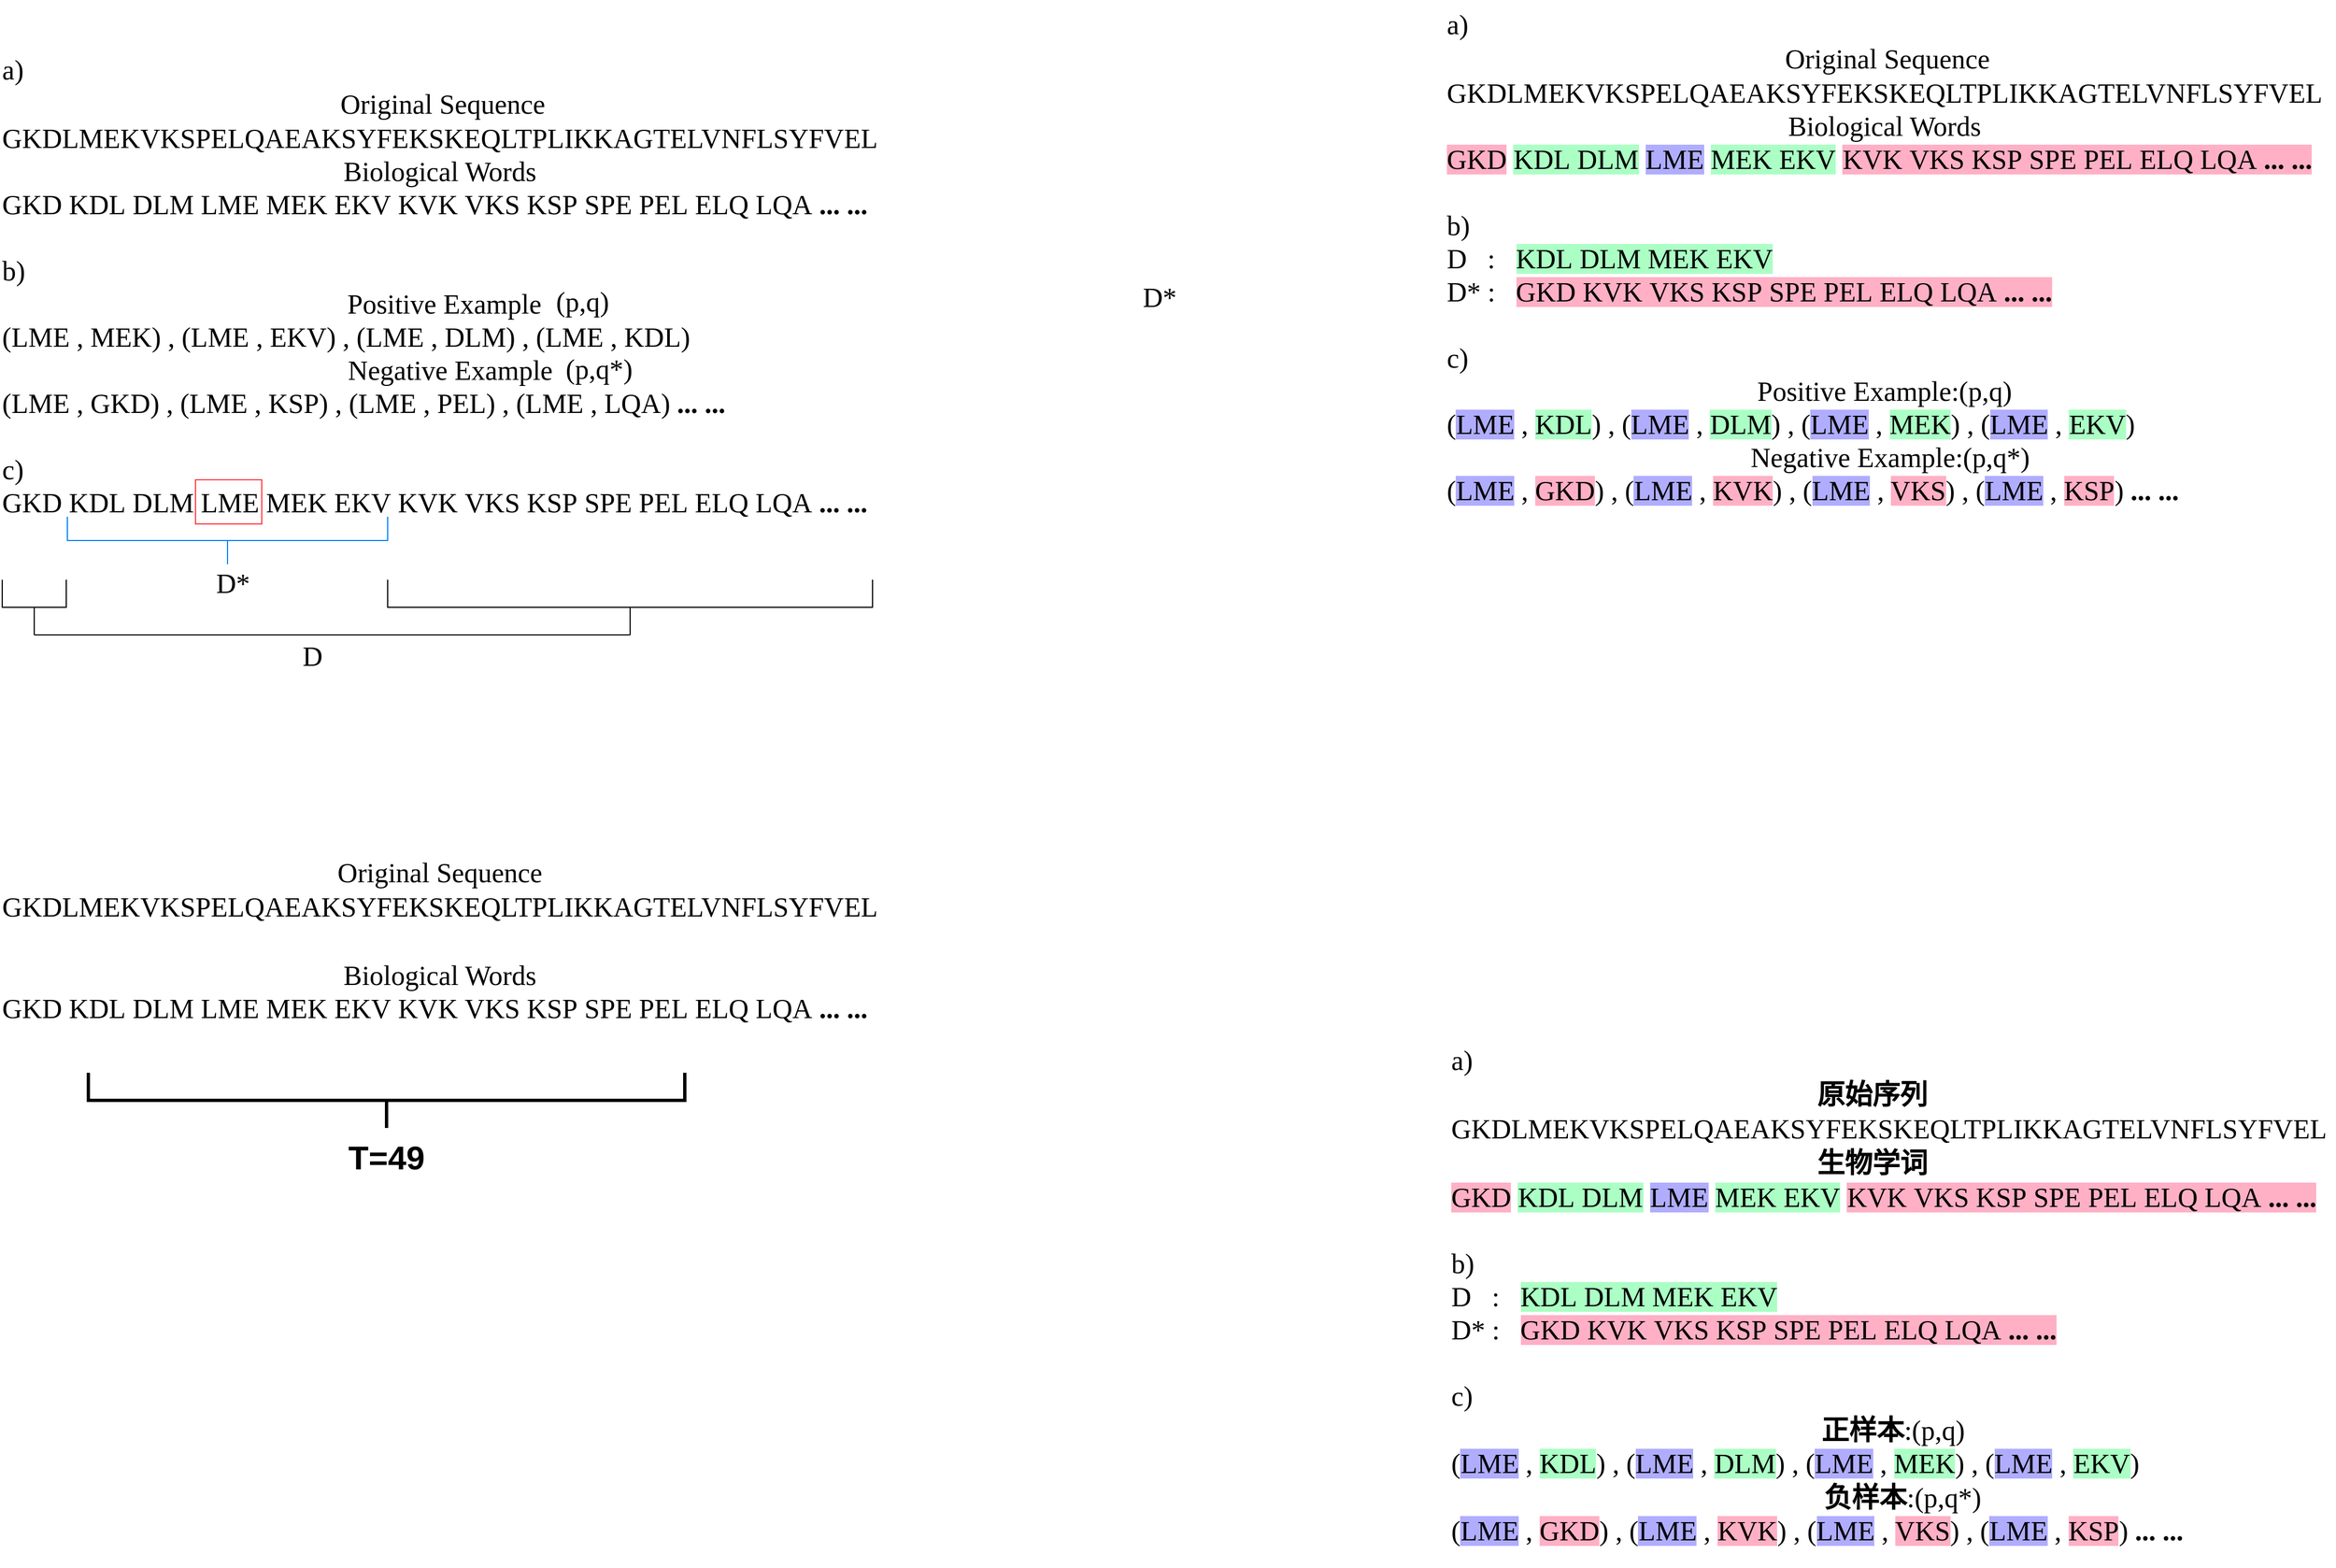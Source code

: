 <mxfile version="12.9.14" type="github" pages="4">
  <diagram id="YjQGv2frl0r7xJmvuS65" name="Page-1">
    <mxGraphModel dx="868" dy="449" grid="1" gridSize="10" guides="1" tooltips="1" connect="1" arrows="1" fold="1" page="1" pageScale="1" pageWidth="1169" pageHeight="827" math="1" shadow="0">
      <root>
        <mxCell id="0" />
        <mxCell id="1" parent="0" />
        <mxCell id="Y4AjE-tI9-dyr8vuDEdy-201" value="" style="strokeWidth=3;html=1;shape=mxgraph.flowchart.annotation_2;align=left;rounded=0;shadow=0;glass=0;comic=0;fillColor=#FFFFCC;direction=north;" parent="1" vertex="1">
          <mxGeometry x="120" y="1030.5" width="540" height="50" as="geometry" />
        </mxCell>
        <mxCell id="Y4AjE-tI9-dyr8vuDEdy-202" value="&lt;font size=&quot;1&quot;&gt;&lt;b style=&quot;font-size: 30px&quot;&gt;T=49&lt;/b&gt;&lt;/font&gt;" style="text;html=1;strokeColor=none;fillColor=none;align=center;verticalAlign=middle;whiteSpace=wrap;rounded=0;shadow=0;glass=0;comic=0;" parent="1" vertex="1">
          <mxGeometry x="323" y="1086.5" width="134" height="40" as="geometry" />
        </mxCell>
        <mxCell id="Y4AjE-tI9-dyr8vuDEdy-203" value="&lt;div style=&quot;text-align: center ; font-size: 25px&quot;&gt;&lt;font face=&quot;Times New Roman&quot; style=&quot;font-size: 25px&quot;&gt;Original Sequence&lt;/font&gt;&lt;/div&gt;&lt;div style=&quot;text-align: left ; font-size: 25px&quot;&gt;&lt;font face=&quot;Times New Roman&quot; style=&quot;font-size: 25px&quot;&gt;&lt;span&gt;GKDLMEKVKSPELQAEAKSYFEKSKEQLTPLIKKAGTELVNFLSYFVEL&lt;/span&gt;&lt;br&gt;&lt;/font&gt;&lt;/div&gt;&lt;div style=&quot;text-align: left ; font-size: 25px&quot;&gt;&lt;font face=&quot;Times New Roman&quot; style=&quot;font-size: 25px&quot;&gt;&lt;br&gt;&lt;/font&gt;&lt;/div&gt;&lt;font&gt;&lt;div style=&quot;font-size: 25px ; text-align: center&quot;&gt;&lt;span&gt;&lt;font face=&quot;Times New Roman&quot; style=&quot;font-size: 25px&quot;&gt;Biological Words&lt;/font&gt;&lt;/span&gt;&lt;/div&gt;&lt;font face=&quot;Times New Roman&quot;&gt;&lt;font style=&quot;font-size: 25px&quot;&gt;&lt;span&gt;GKD&amp;nbsp;&lt;/span&gt;&lt;/font&gt;&lt;span style=&quot;font-size: 25px&quot;&gt;KDL&amp;nbsp;&lt;/span&gt;&lt;span style=&quot;font-size: 25px&quot;&gt;DLM&amp;nbsp;&lt;/span&gt;&lt;span style=&quot;font-size: 25px&quot;&gt;LME&amp;nbsp;&lt;/span&gt;&lt;span style=&quot;font-size: 25px&quot;&gt;MEK&amp;nbsp;&lt;/span&gt;&lt;span style=&quot;font-size: 25px&quot;&gt;EKV&amp;nbsp;&lt;/span&gt;&lt;font style=&quot;font-size: 25px&quot;&gt;&lt;span&gt;KVK&amp;nbsp;&lt;/span&gt;&lt;/font&gt;&lt;span style=&quot;font-size: 25px&quot;&gt;VKS&amp;nbsp;&lt;/span&gt;&lt;span style=&quot;font-size: 25px&quot;&gt;KSP&amp;nbsp;&lt;/span&gt;&lt;font style=&quot;font-size: 25px&quot;&gt;&lt;span&gt;SPE&amp;nbsp;&lt;/span&gt;&lt;/font&gt;&lt;span style=&quot;font-size: 25px&quot;&gt;PEL&amp;nbsp;&lt;/span&gt;&lt;span style=&quot;font-size: 25px&quot;&gt;ELQ&amp;nbsp;LQA&amp;nbsp;&lt;/span&gt;&lt;font style=&quot;font-size: 25px&quot;&gt;&lt;b&gt;... ...&lt;/b&gt;&lt;/font&gt;&lt;br&gt;&lt;/font&gt;&lt;div style=&quot;font-size: 25px&quot;&gt;&lt;font face=&quot;Times New Roman&quot;&gt;&lt;span&gt;&lt;br&gt;&lt;/span&gt;&lt;/font&gt;&lt;/div&gt;&lt;div style=&quot;font-size: 25px&quot;&gt;&lt;span&gt;&lt;br&gt;&lt;/span&gt;&lt;/div&gt;&lt;/font&gt;" style="text;html=1;strokeColor=none;fillColor=none;align=left;verticalAlign=top;whiteSpace=wrap;rounded=0;" parent="1" vertex="1">
          <mxGeometry x="40" y="826.5" width="802" height="160" as="geometry" />
        </mxCell>
        <mxCell id="Y4AjE-tI9-dyr8vuDEdy-218" value="&lt;div style=&quot;text-align: left ; font-size: 25px&quot;&gt;&lt;font face=&quot;Times New Roman&quot; style=&quot;font-size: 25px&quot;&gt;a)&lt;/font&gt;&lt;/div&gt;&lt;div style=&quot;text-align: left ; font-size: 25px&quot;&gt;&lt;font face=&quot;Times New Roman&quot; style=&quot;font-size: 25px&quot;&gt;&amp;nbsp; &amp;nbsp; &amp;nbsp; &amp;nbsp; &amp;nbsp; &amp;nbsp; &amp;nbsp; &amp;nbsp; &amp;nbsp; &amp;nbsp; &amp;nbsp; &amp;nbsp; &amp;nbsp; &amp;nbsp; &amp;nbsp; &amp;nbsp; &amp;nbsp; &amp;nbsp; &amp;nbsp; &amp;nbsp; &amp;nbsp; &amp;nbsp; &amp;nbsp; &amp;nbsp; &amp;nbsp;Original Sequence&lt;/font&gt;&lt;/div&gt;&lt;div style=&quot;font-size: 25px&quot;&gt;&lt;font face=&quot;Times New Roman&quot; style=&quot;font-size: 25px&quot;&gt;&lt;span&gt;GKDLMEKVKSPELQAEAKSYFEKSKEQLTPLIKKAGTELVNFLSYFVEL&lt;/span&gt;&lt;/font&gt;&lt;/div&gt;&lt;font face=&quot;Times New Roman&quot; style=&quot;font-size: 25px&quot;&gt;&lt;font style=&quot;font-size: 25px&quot;&gt;&lt;div style=&quot;text-align: center&quot;&gt;&lt;span&gt;&lt;font style=&quot;font-size: 25px&quot;&gt;Biological Words&lt;/font&gt;&lt;/span&gt;&lt;/div&gt;&lt;font style=&quot;font-size: 25px&quot;&gt;&lt;font style=&quot;font-size: 25px&quot;&gt;&lt;span&gt;GKD&amp;nbsp;&lt;/span&gt;&lt;/font&gt;&lt;span&gt;KDL&amp;nbsp;&lt;/span&gt;&lt;span&gt;DLM&amp;nbsp;&lt;/span&gt;&lt;span&gt;LME&amp;nbsp;&lt;/span&gt;&lt;span&gt;MEK&amp;nbsp;&lt;/span&gt;&lt;span&gt;EKV&amp;nbsp;&lt;/span&gt;&lt;font style=&quot;font-size: 25px&quot;&gt;&lt;span&gt;KVK&amp;nbsp;&lt;/span&gt;&lt;/font&gt;&lt;span&gt;VKS&amp;nbsp;&lt;/span&gt;&lt;span&gt;KSP&amp;nbsp;&lt;/span&gt;&lt;font style=&quot;font-size: 25px&quot;&gt;&lt;span&gt;SPE&amp;nbsp;&lt;/span&gt;&lt;/font&gt;&lt;span&gt;PEL&amp;nbsp;&lt;/span&gt;&lt;span&gt;ELQ&amp;nbsp;LQA&amp;nbsp;&lt;/span&gt;&lt;font style=&quot;font-size: 25px&quot;&gt;&lt;b&gt;... ...&lt;/b&gt;&lt;/font&gt;&lt;br&gt;&lt;/font&gt;&lt;div&gt;&lt;span&gt;&lt;font style=&quot;font-size: 25px&quot;&gt;&lt;br&gt;&lt;/font&gt;&lt;/span&gt;&lt;/div&gt;&lt;div&gt;&lt;span&gt;&lt;font style=&quot;font-size: 25px&quot;&gt;b)&lt;/font&gt;&lt;/span&gt;&lt;/div&gt;&lt;div&gt;&lt;span&gt;&lt;font style=&quot;font-size: 25px&quot;&gt;&amp;nbsp; &amp;nbsp; &amp;nbsp; &amp;nbsp; &amp;nbsp; &amp;nbsp; &amp;nbsp; &amp;nbsp; &amp;nbsp; &amp;nbsp; &amp;nbsp; &amp;nbsp; &amp;nbsp; &amp;nbsp; &amp;nbsp; &amp;nbsp; &amp;nbsp; &amp;nbsp; &amp;nbsp; &amp;nbsp; &amp;nbsp; &amp;nbsp; &amp;nbsp; &amp;nbsp; &amp;nbsp; Positive Example&lt;/font&gt;&lt;/span&gt;&lt;/div&gt;&lt;div&gt;&lt;span&gt;&lt;font style=&quot;font-size: 25px&quot;&gt;(LME , MEK) , (LME , EKV) , (LME , DLM) , (LME , KDL)&lt;/font&gt;&lt;/span&gt;&lt;/div&gt;&lt;div style=&quot;text-align: center&quot;&gt;&lt;span&gt;&lt;font style=&quot;font-size: 25px&quot;&gt;&amp;nbsp; &amp;nbsp;Negative Example&lt;/font&gt;&lt;/span&gt;&lt;/div&gt;&lt;div&gt;&lt;font style=&quot;font-size: 25px&quot;&gt;&lt;font style=&quot;font-size: 25px&quot;&gt;(LME , GKD) , (LME , KSP) , (LME , PEL) , (LME , LQA&lt;/font&gt;) &lt;font style=&quot;font-size: 25px&quot;&gt;&lt;b&gt;... ...&lt;/b&gt;&lt;/font&gt;&lt;/font&gt;&lt;br&gt;&lt;/div&gt;&lt;div&gt;&lt;font style=&quot;font-size: 25px&quot;&gt;&lt;font style=&quot;font-size: 25px&quot;&gt;&lt;b&gt;&lt;br&gt;&lt;/b&gt;&lt;/font&gt;&lt;/font&gt;&lt;/div&gt;&lt;div&gt;&lt;font style=&quot;font-size: 25px&quot;&gt;&lt;font style=&quot;font-size: 25px&quot;&gt;c)&lt;b&gt;&lt;br&gt;&lt;/b&gt;&lt;/font&gt;&lt;/font&gt;&lt;/div&gt;&lt;div&gt;&lt;font style=&quot;font-size: 25px&quot;&gt;&lt;font style=&quot;font-size: 25px&quot;&gt;GKD&amp;nbsp;KDL&amp;nbsp;DLM&amp;nbsp;LME&amp;nbsp;MEK&amp;nbsp;EKV&amp;nbsp;KVK&amp;nbsp;VKS&amp;nbsp;KSP&amp;nbsp;SPE&amp;nbsp;PEL&amp;nbsp;ELQ&amp;nbsp;LQA&amp;nbsp;&lt;b&gt;... ...&lt;/b&gt;&lt;br&gt;&lt;/font&gt;&lt;/font&gt;&lt;/div&gt;&lt;/font&gt;&lt;/font&gt;" style="text;html=1;strokeColor=none;fillColor=none;align=left;verticalAlign=top;whiteSpace=wrap;rounded=0;" parent="1" vertex="1">
          <mxGeometry x="40" y="100" width="802" height="580" as="geometry" />
        </mxCell>
        <mxCell id="Y4AjE-tI9-dyr8vuDEdy-220" value="&lt;font style=&quot;font-size: 25px&quot;&gt;(p,q)&lt;/font&gt;" style="text;html=1;strokeColor=none;fillColor=none;align=center;verticalAlign=middle;whiteSpace=wrap;rounded=0;fontFamily=Times New Roman;fontSize=25;" parent="1" vertex="1">
          <mxGeometry x="530.5" y="308.5" width="73" height="46" as="geometry" />
        </mxCell>
        <mxCell id="Y4AjE-tI9-dyr8vuDEdy-221" value="&lt;font style=&quot;font-size: 25px&quot;&gt;(p,q*)&lt;/font&gt;" style="text;html=1;strokeColor=none;fillColor=none;align=center;verticalAlign=middle;whiteSpace=wrap;rounded=0;fontFamily=Times New Roman;fontSize=25;" parent="1" vertex="1">
          <mxGeometry x="546" y="369.5" width="73" height="46" as="geometry" />
        </mxCell>
        <mxCell id="Y4AjE-tI9-dyr8vuDEdy-223" value="" style="rounded=0;whiteSpace=wrap;html=1;fontFamily=Times New Roman;fontSize=25;gradientColor=none;fillColor=none;strokeColor=#FF363C;" parent="1" vertex="1">
          <mxGeometry x="217" y="493.5" width="60" height="40" as="geometry" />
        </mxCell>
        <mxCell id="J5dX30pIUV-a4Wgjbu-6-1" value="" style="strokeWidth=1;html=1;shape=mxgraph.flowchart.annotation_2;align=left;rounded=0;shadow=0;glass=0;comic=0;fillColor=none;direction=north;strokeColor=#007FFF;" parent="1" vertex="1">
          <mxGeometry x="101" y="527" width="290" height="43" as="geometry" />
        </mxCell>
        <mxCell id="J5dX30pIUV-a4Wgjbu-6-2" value="" style="strokeWidth=1;html=1;shape=mxgraph.flowchart.annotation_2;align=left;rounded=0;shadow=0;glass=0;comic=0;fillColor=none;direction=north;" parent="1" vertex="1">
          <mxGeometry x="42" y="584" width="58" height="50" as="geometry" />
        </mxCell>
        <mxCell id="J5dX30pIUV-a4Wgjbu-6-3" value="" style="strokeWidth=1;html=1;shape=mxgraph.flowchart.annotation_2;align=left;rounded=0;shadow=0;glass=0;comic=0;fillColor=#FFFFCC;direction=north;" parent="1" vertex="1">
          <mxGeometry x="391" y="584" width="439" height="50" as="geometry" />
        </mxCell>
        <mxCell id="J5dX30pIUV-a4Wgjbu-6-4" value="&lt;font style=&quot;font-size: 25px&quot;&gt;D*&lt;/font&gt;" style="text;html=1;strokeColor=none;fillColor=none;align=center;verticalAlign=middle;whiteSpace=wrap;rounded=0;fontFamily=Times New Roman;fontSize=25;" parent="1" vertex="1">
          <mxGeometry x="231" y="564" width="40" height="46" as="geometry" />
        </mxCell>
        <mxCell id="J5dX30pIUV-a4Wgjbu-6-6" value="" style="endArrow=none;html=1;entryX=0;entryY=0.5;entryDx=0;entryDy=0;entryPerimeter=0;exitX=0;exitY=0.5;exitDx=0;exitDy=0;exitPerimeter=0;endFill=0;" parent="1" source="J5dX30pIUV-a4Wgjbu-6-2" target="J5dX30pIUV-a4Wgjbu-6-3" edge="1">
          <mxGeometry width="50" height="50" relative="1" as="geometry">
            <mxPoint x="167" y="688.5" as="sourcePoint" />
            <mxPoint x="217" y="638.5" as="targetPoint" />
          </mxGeometry>
        </mxCell>
        <mxCell id="J5dX30pIUV-a4Wgjbu-6-7" value="&lt;font style=&quot;font-size: 25px&quot;&gt;D&lt;/font&gt;" style="text;html=1;strokeColor=none;fillColor=none;align=center;verticalAlign=middle;whiteSpace=wrap;rounded=0;fontFamily=Times New Roman;fontSize=25;" parent="1" vertex="1">
          <mxGeometry x="303" y="629.5" width="40" height="46" as="geometry" />
        </mxCell>
        <mxCell id="gdi8St-hEkJIE85MNaDh-1" value="&lt;div style=&quot;text-align: left ; font-size: 25px&quot;&gt;&lt;font face=&quot;Times New Roman&quot; style=&quot;font-size: 25px&quot;&gt;a)&lt;/font&gt;&lt;/div&gt;&lt;div style=&quot;text-align: left ; font-size: 25px&quot;&gt;&lt;font face=&quot;Times New Roman&quot; style=&quot;font-size: 25px&quot;&gt;&amp;nbsp; &amp;nbsp; &amp;nbsp; &amp;nbsp; &amp;nbsp; &amp;nbsp; &amp;nbsp; &amp;nbsp; &amp;nbsp; &amp;nbsp; &amp;nbsp; &amp;nbsp; &amp;nbsp; &amp;nbsp; &amp;nbsp; &amp;nbsp; &amp;nbsp; &amp;nbsp; &amp;nbsp; &amp;nbsp; &amp;nbsp; &amp;nbsp; &amp;nbsp; &amp;nbsp; &amp;nbsp;Original Sequence&lt;/font&gt;&lt;/div&gt;&lt;div style=&quot;font-size: 25px&quot;&gt;&lt;font face=&quot;Times New Roman&quot; style=&quot;font-size: 25px&quot;&gt;&lt;span&gt;GKDLMEKVKSPELQAEAKSYFEKSKEQLTPLIKKAGTELVNFLSYFVEL&lt;/span&gt;&lt;/font&gt;&lt;/div&gt;&lt;font face=&quot;Times New Roman&quot; style=&quot;font-size: 25px&quot;&gt;&lt;font style=&quot;font-size: 25px&quot;&gt;&lt;div style=&quot;text-align: center&quot;&gt;&lt;span&gt;&lt;font style=&quot;font-size: 25px&quot;&gt;Biological Words&lt;/font&gt;&lt;/span&gt;&lt;/div&gt;&lt;font style=&quot;font-size: 25px&quot;&gt;&lt;font style=&quot;font-size: 25px&quot;&gt;&lt;span style=&quot;background-color: rgb(255 , 176 , 197)&quot;&gt;GKD&lt;/span&gt;&amp;nbsp;&lt;/font&gt;&lt;span style=&quot;background-color: rgb(171 , 255 , 196)&quot;&gt;KDL&amp;nbsp;DLM&lt;/span&gt;&amp;nbsp;&lt;span style=&quot;background-color: rgb(176 , 173 , 255)&quot;&gt;LME&lt;/span&gt;&amp;nbsp;&lt;span style=&quot;background-color: rgb(171 , 255 , 196)&quot;&gt;MEK&amp;nbsp;EKV&lt;/span&gt;&amp;nbsp;&lt;span style=&quot;background-color: rgb(255 , 176 , 197)&quot;&gt;&lt;font style=&quot;font-size: 25px&quot;&gt;&lt;span&gt;KVK&amp;nbsp;&lt;/span&gt;&lt;/font&gt;VKS&amp;nbsp;KSP&amp;nbsp;&lt;font style=&quot;font-size: 25px&quot;&gt;&lt;span&gt;SPE&amp;nbsp;&lt;/span&gt;&lt;/font&gt;PEL&amp;nbsp;ELQ&amp;nbsp;LQA&amp;nbsp;&lt;font style=&quot;font-size: 25px&quot;&gt;&lt;b&gt;... ...&lt;/b&gt;&lt;/font&gt;&lt;/span&gt;&lt;br&gt;&lt;/font&gt;&lt;div&gt;&lt;div&gt;&lt;br&gt;&lt;/div&gt;&lt;div&gt;b)&lt;/div&gt;&lt;div&gt;D&amp;nbsp; &amp;nbsp;:&amp;nbsp; &amp;nbsp;&lt;span style=&quot;background-color: rgb(171 , 255 , 196)&quot;&gt;KDL&amp;nbsp;DLM MEK&amp;nbsp;EKV&lt;/span&gt;&lt;/div&gt;&lt;div&gt;&lt;span&gt;D&lt;/span&gt;*&amp;nbsp;&lt;span&gt;:&amp;nbsp; &amp;nbsp;&lt;/span&gt;&lt;span style=&quot;background-color: rgb(255 , 176 , 197)&quot;&gt;&lt;span&gt;GKD&amp;nbsp;&lt;/span&gt;&lt;span&gt;KVK&amp;nbsp;VKS&amp;nbsp;KSP&amp;nbsp;SPE&amp;nbsp;PEL&amp;nbsp;ELQ&amp;nbsp;LQA&amp;nbsp;&lt;/span&gt;&lt;b&gt;... ...&lt;/b&gt;&lt;/span&gt;&lt;br&gt;&lt;/div&gt;&lt;/div&gt;&lt;div&gt;&lt;span&gt;&lt;font style=&quot;font-size: 25px&quot;&gt;&lt;br&gt;&lt;/font&gt;&lt;/span&gt;&lt;/div&gt;&lt;div&gt;&lt;span&gt;&lt;font style=&quot;font-size: 25px&quot;&gt;c)&lt;/font&gt;&lt;/span&gt;&lt;/div&gt;&lt;div style=&quot;text-align: center&quot;&gt;&lt;span&gt;&lt;font style=&quot;font-size: 25px&quot;&gt;Positive Example:(p,q)&lt;/font&gt;&lt;/span&gt;&lt;/div&gt;&lt;div&gt;(&lt;span style=&quot;background-color: rgb(176 , 173 , 255)&quot;&gt;LME&lt;/span&gt; , &lt;span style=&quot;background-color: rgb(171 , 255 , 196)&quot;&gt;KDL&lt;/span&gt;) , (&lt;span style=&quot;background-color: rgb(176 , 173 , 255)&quot;&gt;LME&lt;/span&gt; , &lt;span style=&quot;background-color: rgb(171 , 255 , 196)&quot;&gt;DLM&lt;/span&gt;) , (&lt;span style=&quot;background-color: rgb(176 , 173 , 255)&quot;&gt;LME&lt;/span&gt; , &lt;span style=&quot;background-color: rgb(171 , 255 , 196)&quot;&gt;MEK&lt;/span&gt;) , (&lt;span style=&quot;background-color: rgb(176 , 173 , 255)&quot;&gt;LME&lt;/span&gt; , &lt;span style=&quot;background-color: rgb(171 , 255 , 196)&quot;&gt;EKV&lt;/span&gt;)&lt;/div&gt;&lt;div&gt;&lt;span&gt;&lt;font style=&quot;font-size: 25px&quot;&gt;&amp;nbsp; &amp;nbsp; &amp;nbsp; &amp;nbsp; &amp;nbsp; &amp;nbsp; &amp;nbsp; &amp;nbsp; &amp;nbsp; &amp;nbsp; &amp;nbsp; &amp;nbsp; &amp;nbsp; &amp;nbsp; &amp;nbsp; &amp;nbsp; &amp;nbsp; &amp;nbsp; &amp;nbsp; &amp;nbsp; &amp;nbsp; &amp;nbsp; Negative Example:(p,q*)&lt;/font&gt;&lt;/span&gt;&lt;/div&gt;&lt;div&gt;&lt;font style=&quot;font-size: 25px&quot;&gt;&lt;font style=&quot;font-size: 25px&quot;&gt;(&lt;span style=&quot;background-color: rgb(176 , 173 , 255)&quot;&gt;LME&lt;/span&gt; , &lt;span style=&quot;background-color: rgb(255 , 176 , 197)&quot;&gt;GKD&lt;/span&gt;) , (&lt;span style=&quot;background-color: rgb(176 , 173 , 255)&quot;&gt;LME&lt;/span&gt; , &lt;span style=&quot;background-color: rgb(255 , 176 , 197)&quot;&gt;KVK&lt;/span&gt;) , (&lt;span style=&quot;background-color: rgb(176 , 173 , 255)&quot;&gt;LME&lt;/span&gt; , &lt;span style=&quot;background-color: rgb(255 , 176 , 197)&quot;&gt;VKS&lt;/span&gt;) , (&lt;span style=&quot;background-color: rgb(176 , 173 , 255)&quot;&gt;LME&lt;/span&gt; , &lt;span style=&quot;background-color: rgb(255 , 176 , 197)&quot;&gt;KSP&lt;/span&gt;&lt;/font&gt;) &lt;font style=&quot;font-size: 25px&quot;&gt;&lt;b&gt;... ...&lt;/b&gt;&lt;/font&gt;&lt;/font&gt;&lt;/div&gt;&lt;/font&gt;&lt;/font&gt;" style="text;html=1;strokeColor=none;fillColor=none;align=left;verticalAlign=top;whiteSpace=wrap;rounded=0;" parent="1" vertex="1">
          <mxGeometry x="1348" y="59" width="802" height="481" as="geometry" />
        </mxCell>
        <mxCell id="gdi8St-hEkJIE85MNaDh-2" value="&lt;font style=&quot;font-size: 25px&quot;&gt;D*&lt;/font&gt;" style="text;html=1;strokeColor=none;fillColor=none;align=center;verticalAlign=middle;whiteSpace=wrap;rounded=0;fontFamily=Times New Roman;fontSize=25;" parent="1" vertex="1">
          <mxGeometry x="1070" y="304.5" width="40" height="46" as="geometry" />
        </mxCell>
        <mxCell id="KjZFIzzQjEhoWAxsZKbL-1" value="&lt;div style=&quot;text-align: left ; font-size: 25px&quot;&gt;&lt;font face=&quot;Times New Roman&quot; style=&quot;font-size: 25px&quot;&gt;a)&lt;/font&gt;&lt;/div&gt;&lt;div style=&quot;text-align: left ; font-size: 25px&quot;&gt;&lt;font face=&quot;Times New Roman&quot; style=&quot;font-size: 25px&quot;&gt;&amp;nbsp; &amp;nbsp; &amp;nbsp; &amp;nbsp; &amp;nbsp; &amp;nbsp; &amp;nbsp; &amp;nbsp; &amp;nbsp; &amp;nbsp; &amp;nbsp; &amp;nbsp; &amp;nbsp; &amp;nbsp; &amp;nbsp; &amp;nbsp; &amp;nbsp; &amp;nbsp; &amp;nbsp; &amp;nbsp; &amp;nbsp; &amp;nbsp; &amp;nbsp; &amp;nbsp; &amp;nbsp; &amp;nbsp; &amp;nbsp;&lt;/font&gt;&lt;font style=&quot;font-size: 25px&quot; face=&quot;宋体&quot;&gt;&lt;b&gt;原始序列&lt;/b&gt;&lt;/font&gt;&lt;/div&gt;&lt;div style=&quot;font-size: 25px&quot;&gt;&lt;font face=&quot;Times New Roman&quot; style=&quot;font-size: 25px&quot;&gt;&lt;span&gt;GKDLMEKVKSPELQAEAKSYFEKSKEQLTPLIKKAGTELVNFLSYFVEL&amp;nbsp; &amp;nbsp; &amp;nbsp; &amp;nbsp; &amp;nbsp; &amp;nbsp; &amp;nbsp; &amp;nbsp; &amp;nbsp; &amp;nbsp; &amp;nbsp; &amp;nbsp; &amp;nbsp; &amp;nbsp; &amp;nbsp; &amp;nbsp; &amp;nbsp; &amp;nbsp; &amp;nbsp; &amp;nbsp; &amp;nbsp; &amp;nbsp; &amp;nbsp; &amp;nbsp; &amp;nbsp; &amp;nbsp; &amp;nbsp; &amp;nbsp;&lt;/span&gt;&lt;/font&gt;&lt;span style=&quot;text-align: center&quot;&gt;&lt;b&gt;&lt;font face=&quot;宋体&quot;&gt;生物学词&lt;/font&gt;&lt;/b&gt;&lt;/span&gt;&lt;/div&gt;&lt;font style=&quot;font-size: 25px&quot;&gt;&lt;font style=&quot;font-size: 25px&quot;&gt;&lt;font style=&quot;font-family: &amp;#34;times new roman&amp;#34; ; font-size: 25px&quot;&gt;&lt;font style=&quot;font-size: 25px&quot;&gt;&lt;span style=&quot;background-color: rgb(255 , 176 , 197)&quot;&gt;GKD&lt;/span&gt;&amp;nbsp;&lt;/font&gt;&lt;span style=&quot;background-color: rgb(171 , 255 , 196)&quot;&gt;KDL&amp;nbsp;DLM&lt;/span&gt;&amp;nbsp;&lt;span style=&quot;background-color: rgb(176 , 173 , 255)&quot;&gt;LME&lt;/span&gt;&amp;nbsp;&lt;span style=&quot;background-color: rgb(171 , 255 , 196)&quot;&gt;MEK&amp;nbsp;EKV&lt;/span&gt;&amp;nbsp;&lt;span style=&quot;background-color: rgb(255 , 176 , 197)&quot;&gt;&lt;font style=&quot;font-size: 25px&quot;&gt;&lt;span&gt;KVK&amp;nbsp;&lt;/span&gt;&lt;/font&gt;VKS&amp;nbsp;KSP&amp;nbsp;&lt;font style=&quot;font-size: 25px&quot;&gt;&lt;span&gt;SPE&amp;nbsp;&lt;/span&gt;&lt;/font&gt;PEL&amp;nbsp;ELQ&amp;nbsp;LQA&amp;nbsp;&lt;font style=&quot;font-size: 25px&quot;&gt;&lt;b&gt;... ...&lt;/b&gt;&lt;/font&gt;&lt;/span&gt;&lt;br&gt;&lt;/font&gt;&lt;div style=&quot;font-family: &amp;#34;times new roman&amp;#34;&quot;&gt;&lt;div&gt;&lt;br&gt;&lt;/div&gt;&lt;div&gt;b)&lt;/div&gt;&lt;div&gt;D&amp;nbsp; &amp;nbsp;:&amp;nbsp; &amp;nbsp;&lt;span style=&quot;background-color: rgb(171 , 255 , 196)&quot;&gt;KDL&amp;nbsp;DLM MEK&amp;nbsp;EKV&lt;/span&gt;&lt;/div&gt;&lt;div&gt;&lt;span&gt;D&lt;/span&gt;*&amp;nbsp;&lt;span&gt;:&amp;nbsp; &amp;nbsp;&lt;/span&gt;&lt;span style=&quot;background-color: rgb(255 , 176 , 197)&quot;&gt;&lt;span&gt;GKD&amp;nbsp;&lt;/span&gt;&lt;span&gt;KVK&amp;nbsp;VKS&amp;nbsp;KSP&amp;nbsp;SPE&amp;nbsp;PEL&amp;nbsp;ELQ&amp;nbsp;LQA&amp;nbsp;&lt;/span&gt;&lt;b&gt;... ...&lt;/b&gt;&lt;/span&gt;&lt;br&gt;&lt;/div&gt;&lt;/div&gt;&lt;div style=&quot;font-family: &amp;#34;times new roman&amp;#34;&quot;&gt;&lt;span&gt;&lt;font style=&quot;font-size: 25px&quot;&gt;&lt;br&gt;&lt;/font&gt;&lt;/span&gt;&lt;/div&gt;&lt;div style=&quot;font-family: &amp;#34;times new roman&amp;#34;&quot;&gt;&lt;span&gt;&lt;font style=&quot;font-size: 25px&quot;&gt;c)&lt;/font&gt;&lt;/span&gt;&lt;/div&gt;&lt;div style=&quot;text-align: center&quot;&gt;&lt;font style=&quot;font-size: 25px&quot;&gt;&lt;font face=&quot;宋体&quot;&gt;&lt;b&gt;正样本&lt;/b&gt;&lt;/font&gt;&lt;font face=&quot;Times New Roman&quot;&gt;:(p,q)&lt;/font&gt;&lt;/font&gt;&lt;/div&gt;&lt;div style=&quot;font-family: &amp;#34;times new roman&amp;#34;&quot;&gt;(&lt;span style=&quot;background-color: rgb(176 , 173 , 255)&quot;&gt;LME&lt;/span&gt; , &lt;span style=&quot;background-color: rgb(171 , 255 , 196)&quot;&gt;KDL&lt;/span&gt;) , (&lt;span style=&quot;background-color: rgb(176 , 173 , 255)&quot;&gt;LME&lt;/span&gt; , &lt;span style=&quot;background-color: rgb(171 , 255 , 196)&quot;&gt;DLM&lt;/span&gt;) , (&lt;span style=&quot;background-color: rgb(176 , 173 , 255)&quot;&gt;LME&lt;/span&gt; , &lt;span style=&quot;background-color: rgb(171 , 255 , 196)&quot;&gt;MEK&lt;/span&gt;) , (&lt;span style=&quot;background-color: rgb(176 , 173 , 255)&quot;&gt;LME&lt;/span&gt; , &lt;span style=&quot;background-color: rgb(171 , 255 , 196)&quot;&gt;EKV&lt;/span&gt;)&lt;/div&gt;&lt;div&gt;&lt;font style=&quot;font-size: 25px&quot;&gt;&lt;font face=&quot;Times New Roman&quot;&gt;&amp;nbsp; &amp;nbsp; &amp;nbsp; &amp;nbsp; &amp;nbsp; &amp;nbsp; &amp;nbsp; &amp;nbsp; &amp;nbsp; &amp;nbsp; &amp;nbsp; &amp;nbsp; &amp;nbsp; &amp;nbsp; &amp;nbsp; &amp;nbsp; &amp;nbsp; &amp;nbsp; &amp;nbsp; &amp;nbsp; &amp;nbsp; &amp;nbsp; &amp;nbsp; &amp;nbsp; &amp;nbsp; &amp;nbsp; &amp;nbsp; &lt;/font&gt;&lt;b&gt;&lt;font face=&quot;宋体&quot;&gt;负样本&lt;/font&gt;&lt;/b&gt;&lt;font face=&quot;Times New Roman&quot;&gt;:(p,q*)&lt;/font&gt;&lt;/font&gt;&lt;/div&gt;&lt;div style=&quot;font-family: &amp;#34;times new roman&amp;#34;&quot;&gt;&lt;font style=&quot;font-size: 25px&quot;&gt;&lt;font style=&quot;font-size: 25px&quot;&gt;(&lt;span style=&quot;background-color: rgb(176 , 173 , 255)&quot;&gt;LME&lt;/span&gt; , &lt;span style=&quot;background-color: rgb(255 , 176 , 197)&quot;&gt;GKD&lt;/span&gt;) , (&lt;span style=&quot;background-color: rgb(176 , 173 , 255)&quot;&gt;LME&lt;/span&gt; , &lt;span style=&quot;background-color: rgb(255 , 176 , 197)&quot;&gt;KVK&lt;/span&gt;) , (&lt;span style=&quot;background-color: rgb(176 , 173 , 255)&quot;&gt;LME&lt;/span&gt; , &lt;span style=&quot;background-color: rgb(255 , 176 , 197)&quot;&gt;VKS&lt;/span&gt;) , (&lt;span style=&quot;background-color: rgb(176 , 173 , 255)&quot;&gt;LME&lt;/span&gt; , &lt;span style=&quot;background-color: rgb(255 , 176 , 197)&quot;&gt;KSP&lt;/span&gt;&lt;/font&gt;) &lt;font style=&quot;font-size: 25px&quot;&gt;&lt;b&gt;... ...&lt;/b&gt;&lt;/font&gt;&lt;/font&gt;&lt;/div&gt;&lt;/font&gt;&lt;/font&gt;" style="text;html=1;strokeColor=none;fillColor=none;align=left;verticalAlign=top;whiteSpace=wrap;rounded=0;" parent="1" vertex="1">
          <mxGeometry x="1352" y="997" width="802" height="481" as="geometry" />
        </mxCell>
      </root>
    </mxGraphModel>
  </diagram>
  <diagram id="_O1bqB2A0xj8yTHRGAM3" name="第 3 页">
    
    <mxGraphModel dx="41" dy="450" grid="1" gridSize="10" guides="1" tooltips="1" connect="1" arrows="1" fold="1" page="1" pageScale="1" pageWidth="827" pageHeight="1169" math="1" shadow="0">
      
      <root>
        
        <mxCell id="BR9kLmMROwpdJDide8Ju-0" />
        
        <mxCell id="BR9kLmMROwpdJDide8Ju-1" parent="BR9kLmMROwpdJDide8Ju-0" />
        
        <mxCell id="qx5ZzFrxjILhsyTw9AtO-0" value="&lt;div style=&quot;text-align: left ; font-size: 25px&quot;&gt;&lt;font face=&quot;Times New Roman&quot;&gt;&amp;nbsp;&lt;/font&gt;&lt;/div&gt;&lt;div style=&quot;text-align: left ; font-size: 25px&quot;&gt;&lt;font face=&quot;Times New Roman&quot; style=&quot;font-size: 25px&quot;&gt;&amp;nbsp; &amp;nbsp; &amp;nbsp; &amp;nbsp; &amp;nbsp; &amp;nbsp; &amp;nbsp; &amp;nbsp; &amp;nbsp; &amp;nbsp; &amp;nbsp; &amp;nbsp; &amp;nbsp; &amp;nbsp; &amp;nbsp; &amp;nbsp; &amp;nbsp; &amp;nbsp; &amp;nbsp; &lt;b&gt;Original Sequence&lt;/b&gt;&lt;/font&gt;&lt;/div&gt;&lt;div style=&quot;font-size: 25px&quot;&gt;&lt;font face=&quot;Times New Roman&quot; style=&quot;font-size: 25px&quot;&gt;&lt;span&gt;GKDLMEKVKSPELQAEAKSYFEKSKEQLTPLIKKAGTELVN&lt;/span&gt;&lt;/font&gt;&lt;/div&gt;&lt;font face=&quot;Times New Roman&quot; style=&quot;font-size: 25px&quot;&gt;&lt;font style=&quot;font-size: 25px&quot;&gt;&lt;div style=&quot;text-align: center&quot;&gt;&lt;span&gt;&lt;font style=&quot;font-size: 25px&quot;&gt;&lt;b&gt;Biological Words&lt;/b&gt;&lt;/font&gt;&lt;/span&gt;&lt;/div&gt;&lt;font style=&quot;font-size: 25px&quot;&gt;&lt;font style=&quot;font-size: 25px&quot;&gt;&lt;span style=&quot;background-color: rgb(255 , 176 , 197)&quot;&gt;GKD&lt;/span&gt;&amp;nbsp;&lt;/font&gt;&lt;span style=&quot;background-color: rgb(171 , 255 , 196)&quot;&gt;KDL&amp;nbsp;DLM&lt;/span&gt;&amp;nbsp;&lt;span style=&quot;background-color: rgb(176 , 173 , 255)&quot;&gt;LME&lt;/span&gt;&amp;nbsp;&lt;span style=&quot;background-color: rgb(171 , 255 , 196)&quot;&gt;MEK&amp;nbsp;EKV&lt;/span&gt;&amp;nbsp;&lt;span style=&quot;background-color: rgb(255 , 176 , 197)&quot;&gt;&lt;font style=&quot;font-size: 25px&quot;&gt;&lt;span&gt;KVK&amp;nbsp;&lt;/span&gt;&lt;/font&gt;VKS&amp;nbsp;KSP&amp;nbsp;&lt;font style=&quot;font-size: 25px&quot;&gt;&lt;span&gt;SPE&amp;nbsp;&lt;/span&gt;&lt;/font&gt;PEL&amp;nbsp;&lt;font style=&quot;font-size: 25px&quot;&gt;&lt;b&gt;... ...&lt;/b&gt;&lt;/font&gt;&lt;/span&gt;&lt;br&gt;&lt;/font&gt;&lt;div&gt;&lt;div&gt;&lt;br&gt;&lt;/div&gt;&lt;div&gt;&amp;nbsp;&lt;/div&gt;&lt;div&gt;&lt;b&gt;D&amp;nbsp; &amp;nbsp;&lt;/b&gt;:&amp;nbsp; &amp;nbsp;&lt;span style=&quot;background-color: rgb(171 , 255 , 196)&quot;&gt;KDL&amp;nbsp;DLM MEK&amp;nbsp;EKV&lt;/span&gt;&lt;/div&gt;&lt;div&gt;&lt;b&gt;&lt;span&gt;D&lt;/span&gt;*&amp;nbsp;&lt;/b&gt;&lt;span&gt;:&amp;nbsp; &amp;nbsp;&lt;/span&gt;&lt;span style=&quot;background-color: rgb(255 , 176 , 197)&quot;&gt;&lt;span&gt;GKD&amp;nbsp;&lt;/span&gt;&lt;span&gt;KVK&amp;nbsp;VKS&amp;nbsp;KSP&amp;nbsp;SPE&amp;nbsp;PEL&amp;nbsp;ELQ&amp;nbsp;LQA&amp;nbsp;&lt;/span&gt;&lt;b&gt;... ...&lt;/b&gt;&lt;/span&gt;&lt;br&gt;&lt;/div&gt;&lt;/div&gt;&lt;div&gt;&lt;span&gt;&lt;font style=&quot;font-size: 25px&quot;&gt;&lt;br&gt;&lt;/font&gt;&lt;/span&gt;&lt;/div&gt;&lt;div&gt;&amp;nbsp;&lt;/div&gt;&lt;div style=&quot;text-align: center&quot;&gt;&lt;font style=&quot;font-size: 25px&quot;&gt;&lt;b&gt;Positive Example:&amp;nbsp;&lt;/b&gt; &amp;nbsp; &amp;nbsp; &amp;nbsp; &amp;nbsp; &amp;nbsp; &amp;nbsp;&amp;nbsp;&lt;/font&gt;&lt;/div&gt;&lt;div&gt;(&lt;span style=&quot;background-color: rgb(176 , 173 , 255)&quot;&gt;LME&lt;/span&gt; , &lt;span style=&quot;background-color: rgb(171 , 255 , 196)&quot;&gt;KDL&lt;/span&gt;) , (&lt;span style=&quot;background-color: rgb(176 , 173 , 255)&quot;&gt;LME&lt;/span&gt; , &lt;span style=&quot;background-color: rgb(171 , 255 , 196)&quot;&gt;DLM&lt;/span&gt;) , (&lt;span style=&quot;background-color: rgb(176 , 173 , 255)&quot;&gt;LME&lt;/span&gt; , &lt;span style=&quot;background-color: rgb(171 , 255 , 196)&quot;&gt;MEK&lt;/span&gt;) , (&lt;span style=&quot;background-color: rgb(176 , 173 , 255)&quot;&gt;LME&lt;/span&gt; , &lt;span style=&quot;background-color: rgb(171 , 255 , 196)&quot;&gt;EKV&lt;/span&gt;)&lt;/div&gt;&lt;div&gt;&lt;font style=&quot;font-size: 25px&quot;&gt;&amp;nbsp; &amp;nbsp; &amp;nbsp; &amp;nbsp; &amp;nbsp; &amp;nbsp; &amp;nbsp; &amp;nbsp; &amp;nbsp; &amp;nbsp; &amp;nbsp; &amp;nbsp; &amp;nbsp; &amp;nbsp; &amp;nbsp; &lt;b&gt;Negative Example:&lt;/b&gt;&amp;nbsp; &amp;nbsp; &amp;nbsp; &amp;nbsp; &amp;nbsp; &amp;nbsp; &amp;nbsp; &amp;nbsp; &amp;nbsp; &amp;nbsp; &amp;nbsp; &amp;nbsp; &amp;nbsp; &amp;nbsp; &amp;nbsp; &amp;nbsp;&amp;nbsp;&lt;/font&gt;&lt;/div&gt;&lt;div&gt;&lt;font style=&quot;font-size: 25px&quot;&gt;&lt;font style=&quot;font-size: 25px&quot;&gt;(&lt;span style=&quot;background-color: rgb(176 , 173 , 255)&quot;&gt;LME&lt;/span&gt; , &lt;span style=&quot;background-color: rgb(255 , 176 , 197)&quot;&gt;GKD&lt;/span&gt;) , (&lt;span style=&quot;background-color: rgb(176 , 173 , 255)&quot;&gt;LME&lt;/span&gt; , &lt;span style=&quot;background-color: rgb(255 , 176 , 197)&quot;&gt;KVK&lt;/span&gt;) , (&lt;span style=&quot;background-color: rgb(176 , 173 , 255)&quot;&gt;LME&lt;/span&gt; , &lt;span style=&quot;background-color: rgb(255 , 176 , 197)&quot;&gt;VKS&lt;/span&gt;) , (&lt;span style=&quot;background-color: rgb(176 , 173 , 255)&quot;&gt;LME&lt;/span&gt; , &lt;span style=&quot;background-color: rgb(255 , 176 , 197)&quot;&gt;KSP&lt;/span&gt;&lt;/font&gt;) &lt;font style=&quot;font-size: 25px&quot;&gt;&lt;b&gt;... ...&lt;/b&gt;&lt;/font&gt;&lt;/font&gt;&lt;/div&gt;&lt;/font&gt;&lt;/font&gt;" style="text;html=1;strokeColor=none;fillColor=none;align=left;verticalAlign=top;whiteSpace=wrap;rounded=0;" parent="BR9kLmMROwpdJDide8Ju-1" vertex="1">
          
          <mxGeometry x="839" y="120" width="681" height="460" as="geometry" />
          
        </mxCell>
        
        <mxCell id="YJajQzr7FkBQ4d8G3Xfk-0" value="&lt;font style=&quot;font-size: 22px&quot;&gt;$$\textbf(w_a,w_*\textbf)$$&lt;/font&gt;" style="text;html=1;strokeColor=none;fillColor=none;align=center;verticalAlign=middle;whiteSpace=wrap;rounded=0;" parent="BR9kLmMROwpdJDide8Ju-1" vertex="1">
          
          <mxGeometry x="1240" y="514" width="80" height="40" as="geometry" />
          
        </mxCell>
        
        <mxCell id="YJajQzr7FkBQ4d8G3Xfk-1" value="&lt;font style=&quot;font-size: 22px&quot;&gt;$$\textbf(w_a,w_{a+b}\textbf)$$&lt;/font&gt;" style="text;html=1;strokeColor=none;fillColor=none;align=center;verticalAlign=middle;whiteSpace=wrap;rounded=0;" parent="BR9kLmMROwpdJDide8Ju-1" vertex="1">
          
          <mxGeometry x="1250" y="454" width="82" height="40" as="geometry" />
          
        </mxCell>
        
        <mxCell id="2w3FQL5JnouRDUPWxEFy-0" value="&lt;font face=&quot;Times New Roman&quot; style=&quot;font-size: 25px&quot;&gt;&lt;b&gt;Positive Example:&amp;nbsp;&lt;/b&gt;&lt;/font&gt;" style="text;html=1;strokeColor=none;fillColor=none;align=center;verticalAlign=middle;whiteSpace=wrap;rounded=0;" parent="BR9kLmMROwpdJDide8Ju-1" vertex="1">
          
          <mxGeometry x="920" y="655" width="250" height="50" as="geometry" />
          
        </mxCell>
        
        <mxCell id="mk5OFj6v9bcvY-WtVdZQ-0" value="&lt;div style=&quot;text-align: left ; font-size: 13px&quot;&gt;&lt;font style=&quot;font-size: 13px&quot;&gt;&lt;font style=&quot;font-size: 13px&quot;&gt;&lt;font face=&quot;Times New Roman&quot; style=&quot;font-size: 13px&quot;&gt;&amp;nbsp; &amp;nbsp; &amp;nbsp; &amp;nbsp; &amp;nbsp; &amp;nbsp; &amp;nbsp; &amp;nbsp; &amp;nbsp; &amp;nbsp; &amp;nbsp; &amp;nbsp; &amp;nbsp; &amp;nbsp; &amp;nbsp; &amp;nbsp; &amp;nbsp; &amp;nbsp; &amp;nbsp; &amp;nbsp; &amp;nbsp; &amp;nbsp; &amp;nbsp; &amp;nbsp; &amp;nbsp; &amp;nbsp; &lt;/font&gt;&lt;/font&gt;&lt;font style=&quot;font-size: 13px&quot;&gt;原始序列&lt;/font&gt;&lt;br&gt;&lt;/font&gt;&lt;/div&gt;&lt;div style=&quot;font-size: 13px&quot;&gt;&lt;font style=&quot;font-size: 13px&quot;&gt;&lt;font style=&quot;font-family: &amp;#34;times new roman&amp;#34; ; font-size: 13px&quot;&gt;&lt;span&gt;GKDLMEKVKSPELQAEAKSYFEKSKEQLTPLIKKAGTELVNFLSYFVEL&amp;nbsp; &amp;nbsp; &amp;nbsp; &amp;nbsp; &amp;nbsp; &amp;nbsp; &amp;nbsp; &amp;nbsp; &amp;nbsp; &amp;nbsp; &amp;nbsp; &amp;nbsp; &amp;nbsp; &amp;nbsp; &amp;nbsp; &amp;nbsp; &amp;nbsp; &amp;nbsp; &amp;nbsp; &amp;nbsp; &amp;nbsp; &amp;nbsp; &amp;nbsp; &amp;nbsp; &amp;nbsp; &amp;nbsp; &amp;nbsp; &lt;/span&gt;&lt;/font&gt;&lt;span style=&quot;text-align: center&quot;&gt;&lt;font style=&quot;font-size: 13px&quot;&gt;生物学词&lt;/font&gt;&lt;/span&gt;&lt;/font&gt;&lt;/div&gt;&lt;font style=&quot;font-size: 13px&quot;&gt;&lt;font style=&quot;font-size: 13px&quot;&gt;&lt;font style=&quot;font-family: &amp;#34;times new roman&amp;#34; ; font-size: 13px&quot;&gt;&lt;font style=&quot;font-size: 13px&quot;&gt;&lt;span style=&quot;background-color: rgb(255 , 176 , 197)&quot;&gt;GKD&lt;/span&gt;&amp;nbsp;&lt;/font&gt;&lt;span style=&quot;background-color: rgb(171 , 255 , 196)&quot;&gt;KDL&amp;nbsp;DLM&lt;/span&gt;&amp;nbsp;&lt;span style=&quot;background-color: rgb(176 , 173 , 255)&quot;&gt;LME&lt;/span&gt;&amp;nbsp;&lt;span style=&quot;background-color: rgb(171 , 255 , 196)&quot;&gt;MEK&amp;nbsp;EKV&lt;/span&gt;&amp;nbsp;&lt;span style=&quot;background-color: rgb(255 , 176 , 197)&quot;&gt;&lt;font style=&quot;font-size: 13px&quot;&gt;&lt;span&gt;KVK&amp;nbsp;&lt;/span&gt;&lt;/font&gt;VKS&amp;nbsp;KSP&amp;nbsp;&lt;font style=&quot;font-size: 13px&quot;&gt;&lt;span&gt;SPE&amp;nbsp;&lt;/span&gt;&lt;/font&gt;PEL&amp;nbsp;ELQ&amp;nbsp;LQA&amp;nbsp;&lt;font style=&quot;font-size: 13px&quot;&gt;... ...&lt;/font&gt;&lt;/span&gt;&lt;br&gt;&lt;/font&gt;&lt;div&gt;&lt;div style=&quot;font-family: &amp;#34;times new roman&amp;#34;&quot;&gt;&lt;br&gt;&lt;/div&gt;&lt;div style=&quot;font-family: &amp;#34;times new roman&amp;#34;&quot;&gt;&lt;span&gt;D&amp;nbsp; &amp;nbsp;:&amp;nbsp; &amp;nbsp;&lt;/span&gt;&lt;span style=&quot;background-color: rgb(171 , 255 , 196)&quot;&gt;KDL&amp;nbsp;DLM MEK&amp;nbsp;EKV&lt;/span&gt;&lt;br&gt;&lt;/div&gt;&lt;div style=&quot;font-family: &amp;#34;times new roman&amp;#34;&quot;&gt;&lt;span&gt;D&lt;/span&gt;*&amp;nbsp;&lt;span&gt;:&amp;nbsp; &amp;nbsp;&lt;/span&gt;&lt;span style=&quot;background-color: rgb(255 , 176 , 197)&quot;&gt;&lt;span&gt;GKD&amp;nbsp;&lt;/span&gt;&lt;span&gt;KVK&amp;nbsp;VKS&amp;nbsp;KSP&amp;nbsp;SPE&amp;nbsp;PEL&amp;nbsp;ELQ&amp;nbsp;LQA&amp;nbsp;&lt;/span&gt;... ...&lt;/span&gt;&lt;/div&gt;&lt;div style=&quot;font-family: &amp;#34;times new roman&amp;#34;&quot;&gt;&lt;font style=&quot;text-align: center ; font-size: 13px&quot;&gt;&lt;br&gt;&lt;/font&gt;&lt;/div&gt;&lt;div&gt;&lt;font style=&quot;text-align: center ; font-size: 13px&quot;&gt;&lt;font face=&quot;times new roman&quot; style=&quot;font-size: 13px&quot;&gt;&amp;nbsp; &amp;nbsp; &amp;nbsp; &amp;nbsp; &amp;nbsp; &amp;nbsp; &amp;nbsp; &amp;nbsp; &amp;nbsp; &amp;nbsp; &amp;nbsp; &amp;nbsp; &amp;nbsp; &amp;nbsp; &amp;nbsp; &amp;nbsp; &amp;nbsp; &amp;nbsp; &amp;nbsp; &amp;nbsp; &amp;nbsp; &amp;nbsp; &amp;nbsp; &amp;nbsp; &amp;nbsp; &amp;nbsp; &lt;/font&gt;正样本&lt;/font&gt;&lt;font face=&quot;Times New Roman&quot; style=&quot;font-family: &amp;#34;times new roman&amp;#34; ; text-align: center ; font-size: 13px&quot;&gt;:(p,q)&lt;/font&gt;&lt;/div&gt;&lt;/div&gt;&lt;div style=&quot;font-family: &amp;#34;times new roman&amp;#34;&quot;&gt;(&lt;span style=&quot;background-color: rgb(176 , 173 , 255)&quot;&gt;LME&lt;/span&gt; , &lt;span style=&quot;background-color: rgb(171 , 255 , 196)&quot;&gt;KDL&lt;/span&gt;) , (&lt;span style=&quot;background-color: rgb(176 , 173 , 255)&quot;&gt;LME&lt;/span&gt; , &lt;span style=&quot;background-color: rgb(171 , 255 , 196)&quot;&gt;DLM&lt;/span&gt;) , (&lt;span style=&quot;background-color: rgb(176 , 173 , 255)&quot;&gt;LME&lt;/span&gt; , &lt;span style=&quot;background-color: rgb(171 , 255 , 196)&quot;&gt;MEK&lt;/span&gt;) , (&lt;span style=&quot;background-color: rgb(176 , 173 , 255)&quot;&gt;LME&lt;/span&gt; , &lt;span style=&quot;background-color: rgb(171 , 255 , 196)&quot;&gt;EKV&lt;/span&gt;)&lt;/div&gt;&lt;div&gt;&lt;font style=&quot;font-size: 13px&quot;&gt;&lt;font style=&quot;font-size: 13px&quot;&gt;&lt;font face=&quot;Times New Roman&quot; style=&quot;font-size: 13px&quot;&gt;&amp;nbsp; &amp;nbsp; &amp;nbsp; &amp;nbsp; &amp;nbsp; &amp;nbsp; &amp;nbsp; &amp;nbsp; &amp;nbsp; &amp;nbsp; &amp;nbsp; &amp;nbsp; &amp;nbsp; &amp;nbsp; &amp;nbsp; &amp;nbsp; &amp;nbsp; &amp;nbsp; &amp;nbsp; &amp;nbsp; &amp;nbsp; &amp;nbsp; &amp;nbsp; &amp;nbsp; &amp;nbsp; &amp;nbsp; &lt;/font&gt;&lt;/font&gt;&lt;font style=&quot;font-size: 13px&quot;&gt;负样本&lt;/font&gt;&lt;font style=&quot;font-family: &amp;#34;times new roman&amp;#34; ; font-size: 13px&quot;&gt;:(p,q*)&lt;/font&gt;&lt;/font&gt;&lt;/div&gt;&lt;div style=&quot;font-family: &amp;#34;times new roman&amp;#34;&quot;&gt;&lt;font style=&quot;font-size: 13px&quot;&gt;&lt;font style=&quot;font-size: 13px&quot;&gt;(&lt;span style=&quot;background-color: rgb(176 , 173 , 255)&quot;&gt;LME&lt;/span&gt; , &lt;span style=&quot;background-color: rgb(255 , 176 , 197)&quot;&gt;GKD&lt;/span&gt;) , (&lt;span style=&quot;background-color: rgb(176 , 173 , 255)&quot;&gt;LME&lt;/span&gt; , &lt;span style=&quot;background-color: rgb(255 , 176 , 197)&quot;&gt;KVK&lt;/span&gt;) , (&lt;span style=&quot;background-color: rgb(176 , 173 , 255)&quot;&gt;LME&lt;/span&gt; , &lt;span style=&quot;background-color: rgb(255 , 176 , 197)&quot;&gt;VKS&lt;/span&gt;) , (&lt;span style=&quot;background-color: rgb(176 , 173 , 255)&quot;&gt;LME&lt;/span&gt; , &lt;span style=&quot;background-color: rgb(255 , 176 , 197)&quot;&gt;KSP&lt;/span&gt;&lt;/font&gt;) &lt;font style=&quot;font-size: 13px&quot;&gt;... ...&lt;/font&gt;&lt;/font&gt;&lt;/div&gt;&lt;/font&gt;&lt;/font&gt;" style="text;html=1;strokeColor=none;fillColor=none;align=left;verticalAlign=top;whiteSpace=wrap;rounded=0;fontFamily=宋体;" parent="BR9kLmMROwpdJDide8Ju-1" vertex="1">
          
          <mxGeometry x="880" y="780" width="418" height="193" as="geometry" />
          
        </mxCell>
        
      </root>
      
    </mxGraphModel>
    
  </diagram>
  <diagram id="MG4Olp5LS2CLaVesZvnk" name="第 2 页">
    
    <mxGraphModel dx="868" dy="450" grid="1" gridSize="10" guides="1" tooltips="1" connect="1" arrows="1" fold="1" page="1" pageScale="1" pageWidth="1169" pageHeight="827" math="0" shadow="0">
      
      <root>
        
        <mxCell id="jxNAtU74u_mBxBiVjwlJ-0" />
        
        <mxCell id="jxNAtU74u_mBxBiVjwlJ-1" parent="jxNAtU74u_mBxBiVjwlJ-0" />
        
        <mxCell id="ndWq1TqUL6vmHsYmJQa0-114" value="" style="rounded=0;whiteSpace=wrap;html=1;strokeColor=#B266FF;strokeWidth=2;fontFamily=黑体;fontSize=14;fillColor=#B266FF;" parent="jxNAtU74u_mBxBiVjwlJ-1" vertex="1">
          
          <mxGeometry x="554" y="226" width="130" height="110" as="geometry" />
          
        </mxCell>
        
        <mxCell id="ndWq1TqUL6vmHsYmJQa0-0" value="&lt;font&gt;&lt;font style=&quot;vertical-align: inherit&quot;&gt;&lt;font style=&quot;vertical-align: inherit&quot;&gt;&lt;font style=&quot;vertical-align: inherit&quot;&gt;&lt;font style=&quot;vertical-align: inherit&quot; color=&quot;#ffffff&quot;&gt;调度策略&lt;/font&gt;&lt;/font&gt;&lt;/font&gt;&lt;/font&gt;&lt;/font&gt;" style="rounded=0;whiteSpace=wrap;html=1;fillColor=#FF0000;strokeColor=#FF0000;strokeWidth=2;fontStyle=1;fontFamily=黑体;" parent="jxNAtU74u_mBxBiVjwlJ-1" vertex="1">
          
          <mxGeometry x="94.5" y="100" width="100" height="30" as="geometry" />
          
        </mxCell>
        
        <mxCell id="ndWq1TqUL6vmHsYmJQa0-1" value="&lt;font color=&quot;#ffffff&quot;&gt;任务状态管理&lt;/font&gt;" style="rounded=0;whiteSpace=wrap;html=1;fillColor=#FF0000;strokeColor=#FF0000;strokeWidth=2;fontStyle=1;fontFamily=黑体;" parent="jxNAtU74u_mBxBiVjwlJ-1" vertex="1">
          
          <mxGeometry x="94.5" y="140" width="100" height="30" as="geometry" />
          
        </mxCell>
        
        <mxCell id="ndWq1TqUL6vmHsYmJQa0-2" value="&lt;font color=&quot;#ffffff&quot;&gt;调度器&lt;/font&gt;" style="rounded=0;whiteSpace=wrap;html=1;fillColor=#FF0000;strokeColor=#FF0000;strokeWidth=2;fontStyle=1;fontFamily=黑体;" parent="jxNAtU74u_mBxBiVjwlJ-1" vertex="1">
          
          <mxGeometry x="94.5" y="180" width="100" height="30" as="geometry" />
          
        </mxCell>
        
        <mxCell id="ndWq1TqUL6vmHsYmJQa0-3" value="" style="endArrow=none;dashed=1;html=1;edgeStyle=orthogonalEdgeStyle;strokeWidth=3;fontFamily=黑体;dashPattern=1 1;strokeColor=#000000;rounded=0;" parent="jxNAtU74u_mBxBiVjwlJ-1" edge="1">
          
          <mxGeometry width="50" height="50" relative="1" as="geometry">
            
            <mxPoint x="77" y="168.667" as="sourcePoint" />
            
            <mxPoint x="77" y="168.667" as="targetPoint" />
            
            <Array as="points">
              
              <mxPoint x="77" y="30" />
              
              <mxPoint x="211" y="30" />
              
              <mxPoint x="211" y="530" />
              
              <mxPoint x="77" y="530" />
              
            </Array>
            
          </mxGeometry>
          
        </mxCell>
        
        <mxCell id="ndWq1TqUL6vmHsYmJQa0-4" value="" style="endArrow=none;dashed=1;html=1;edgeStyle=orthogonalEdgeStyle;strokeWidth=3;fontFamily=黑体;dashPattern=1 1;strokeColor=#0000CC;rounded=0;fontStyle=1" parent="jxNAtU74u_mBxBiVjwlJ-1" edge="1">
          
          <mxGeometry width="50" height="50" relative="1" as="geometry">
            
            <mxPoint x="84.5" y="80" as="sourcePoint" />
            
            <mxPoint x="84.5" y="80" as="targetPoint" />
            
            <Array as="points">
              
              <mxPoint x="84.5" y="70" />
              
              <mxPoint x="204.5" y="70" />
              
              <mxPoint x="204.5" y="220" />
              
              <mxPoint x="84.5" y="220" />
              
            </Array>
            
          </mxGeometry>
          
        </mxCell>
        
        <mxCell id="ndWq1TqUL6vmHsYmJQa0-5" value="任务调度" style="text;html=1;strokeColor=none;fillColor=none;align=center;verticalAlign=middle;whiteSpace=wrap;rounded=0;fontFamily=黑体;fontStyle=1;fontSize=14;" parent="jxNAtU74u_mBxBiVjwlJ-1" vertex="1">
          
          <mxGeometry x="99.5" y="75" width="90" height="20" as="geometry" />
          
        </mxCell>
        
        <mxCell id="ndWq1TqUL6vmHsYmJQa0-6" value="&lt;font color=&quot;#ffffff&quot;&gt;工作流模型&lt;/font&gt;" style="rounded=0;whiteSpace=wrap;html=1;fillColor=#FF0000;strokeColor=#FF0000;strokeWidth=2;fontStyle=1;fontFamily=黑体;" parent="jxNAtU74u_mBxBiVjwlJ-1" vertex="1">
          
          <mxGeometry x="94.5" y="349" width="100" height="30" as="geometry" />
          
        </mxCell>
        
        <mxCell id="ndWq1TqUL6vmHsYmJQa0-7" value="&lt;font color=&quot;#ffffff&quot;&gt;工作流分析&lt;/font&gt;" style="rounded=0;whiteSpace=wrap;html=1;fillColor=#FF0000;strokeColor=#FF0000;strokeWidth=2;fontStyle=1;fontFamily=黑体;" parent="jxNAtU74u_mBxBiVjwlJ-1" vertex="1">
          
          <mxGeometry x="94.5" y="389" width="100" height="30" as="geometry" />
          
        </mxCell>
        
        <mxCell id="ndWq1TqUL6vmHsYmJQa0-8" value="&lt;font color=&quot;#ffffff&quot;&gt;工作流状态管理&lt;/font&gt;" style="rounded=0;whiteSpace=wrap;html=1;fillColor=#FF0000;strokeColor=#FF0000;strokeWidth=2;fontStyle=1;fontFamily=黑体;" parent="jxNAtU74u_mBxBiVjwlJ-1" vertex="1">
          
          <mxGeometry x="94.5" y="429" width="100" height="30" as="geometry" />
          
        </mxCell>
        
        <mxCell id="ndWq1TqUL6vmHsYmJQa0-9" value="" style="endArrow=none;dashed=1;html=1;edgeStyle=orthogonalEdgeStyle;strokeWidth=3;fontFamily=黑体;dashPattern=1 1;strokeColor=#0000CC;rounded=0;fontStyle=1" parent="jxNAtU74u_mBxBiVjwlJ-1" edge="1">
          
          <mxGeometry width="50" height="50" relative="1" as="geometry">
            
            <mxPoint x="84.5" y="329" as="sourcePoint" />
            
            <mxPoint x="84.5" y="329" as="targetPoint" />
            
            <Array as="points">
              
              <mxPoint x="84.5" y="319" />
              
              <mxPoint x="204.5" y="319" />
              
              <mxPoint x="204.5" y="509" />
              
              <mxPoint x="84.5" y="509" />
              
            </Array>
            
          </mxGeometry>
          
        </mxCell>
        
        <mxCell id="ndWq1TqUL6vmHsYmJQa0-10" value="工作流" style="text;html=1;strokeColor=none;fillColor=none;align=center;verticalAlign=middle;whiteSpace=wrap;rounded=0;fontFamily=黑体;fontStyle=1;fontSize=14;" parent="jxNAtU74u_mBxBiVjwlJ-1" vertex="1">
          
          <mxGeometry x="99.5" y="324" width="90" height="20" as="geometry" />
          
        </mxCell>
        
        <mxCell id="ndWq1TqUL6vmHsYmJQa0-11" value="&lt;font color=&quot;#ffffff&quot;&gt;调度器&lt;/font&gt;" style="rounded=0;whiteSpace=wrap;html=1;fillColor=#FF0000;strokeColor=#FF0000;strokeWidth=2;fontStyle=1;fontFamily=黑体;" parent="jxNAtU74u_mBxBiVjwlJ-1" vertex="1">
          
          <mxGeometry x="94.5" y="468" width="100" height="30" as="geometry" />
          
        </mxCell>
        
        <mxCell id="ndWq1TqUL6vmHsYmJQa0-12" value="&lt;font style=&quot;font-size: 16px&quot;&gt;统一调度系统&lt;/font&gt;" style="text;html=1;strokeColor=none;fillColor=none;align=center;verticalAlign=middle;whiteSpace=wrap;rounded=0;fontFamily=黑体;fontStyle=1;fontSize=14;" parent="jxNAtU74u_mBxBiVjwlJ-1" vertex="1">
          
          <mxGeometry x="84.5" y="30" width="120" height="40" as="geometry" />
          
        </mxCell>
        
        <mxCell id="ndWq1TqUL6vmHsYmJQa0-14" value="&lt;font color=&quot;#ffffff&quot;&gt;本地数据&lt;/font&gt;" style="rounded=0;whiteSpace=wrap;html=1;fillColor=#00CC00;strokeColor=#00CC00;strokeWidth=2;fontStyle=1;fontFamily=黑体;" parent="jxNAtU74u_mBxBiVjwlJ-1" vertex="1">
          
          <mxGeometry x="263" y="100" width="80" height="30" as="geometry" />
          
        </mxCell>
        
        <mxCell id="ndWq1TqUL6vmHsYmJQa0-15" value="&lt;font color=&quot;#ffffff&quot;&gt;数据库数据&lt;/font&gt;" style="rounded=0;whiteSpace=wrap;html=1;fillColor=#00CC00;strokeColor=#00CC00;strokeWidth=2;fontStyle=1;fontFamily=黑体;" parent="jxNAtU74u_mBxBiVjwlJ-1" vertex="1">
          
          <mxGeometry x="263" y="140" width="80" height="30" as="geometry" />
          
        </mxCell>
        
        <mxCell id="ndWq1TqUL6vmHsYmJQa0-16" value="&lt;font color=&quot;#ffffff&quot;&gt;实时数据&lt;/font&gt;" style="rounded=0;whiteSpace=wrap;html=1;fillColor=#00CC00;strokeColor=#00CC00;strokeWidth=2;fontStyle=1;fontFamily=黑体;" parent="jxNAtU74u_mBxBiVjwlJ-1" vertex="1">
          
          <mxGeometry x="263" y="180" width="80" height="30" as="geometry" />
          
        </mxCell>
        
        <mxCell id="ndWq1TqUL6vmHsYmJQa0-17" value="" style="endArrow=none;dashed=1;html=1;edgeStyle=orthogonalEdgeStyle;strokeWidth=3;fontFamily=黑体;dashPattern=1 1;strokeColor=#0000CC;rounded=0;fontStyle=1" parent="jxNAtU74u_mBxBiVjwlJ-1" edge="1">
          
          <mxGeometry width="50" height="50" relative="1" as="geometry">
            
            <mxPoint x="253" y="90" as="sourcePoint" />
            
            <mxPoint x="253" y="80" as="targetPoint" />
            
            <Array as="points">
              
              <mxPoint x="253" y="80" />
              
              <mxPoint x="253" y="70" />
              
              <mxPoint x="433" y="70" />
              
              <mxPoint x="433" y="300" />
              
              <mxPoint x="253" y="300" />
              
              <mxPoint x="253" y="80" />
              
            </Array>
            
          </mxGeometry>
          
        </mxCell>
        
        <mxCell id="ndWq1TqUL6vmHsYmJQa0-18" value="数据引入" style="text;html=1;strokeColor=none;fillColor=none;align=center;verticalAlign=middle;whiteSpace=wrap;rounded=0;fontFamily=黑体;fontStyle=1;fontSize=14;" parent="jxNAtU74u_mBxBiVjwlJ-1" vertex="1">
          
          <mxGeometry x="303" y="70" width="90" height="30" as="geometry" />
          
        </mxCell>
        
        <mxCell id="ndWq1TqUL6vmHsYmJQa0-19" value="&lt;font color=&quot;#ffffff&quot;&gt;......&lt;/font&gt;" style="rounded=0;whiteSpace=wrap;html=1;fillColor=#00CC00;strokeColor=#00CC00;strokeWidth=2;fontStyle=1;fontFamily=黑体;" parent="jxNAtU74u_mBxBiVjwlJ-1" vertex="1">
          
          <mxGeometry x="263" y="220" width="80" height="30" as="geometry" />
          
        </mxCell>
        
        <mxCell id="ndWq1TqUL6vmHsYmJQa0-20" value="&lt;font color=&quot;#ffffff&quot;&gt;分布式数据处理引擎&lt;/font&gt;" style="rounded=0;whiteSpace=wrap;html=1;fillColor=#00CC00;strokeColor=#00CC00;strokeWidth=2;fontStyle=1;fontFamily=黑体;" parent="jxNAtU74u_mBxBiVjwlJ-1" vertex="1">
          
          <mxGeometry x="263" y="260" width="160" height="30" as="geometry" />
          
        </mxCell>
        
        <mxCell id="ndWq1TqUL6vmHsYmJQa0-24" value="&lt;font color=&quot;#ffffff&quot;&gt;数据预处理&lt;/font&gt;" style="rounded=0;whiteSpace=wrap;html=1;fillColor=#00CC00;strokeColor=#00CC00;strokeWidth=2;fontStyle=1;fontFamily=黑体;rotation=90;" parent="jxNAtU74u_mBxBiVjwlJ-1" vertex="1">
          
          <mxGeometry x="293" y="160" width="150" height="30" as="geometry" />
          
        </mxCell>
        
        <mxCell id="ndWq1TqUL6vmHsYmJQa0-25" value="&lt;font color=&quot;#ffffff&quot;&gt;数据统一存储&lt;/font&gt;" style="rounded=0;whiteSpace=wrap;html=1;fillColor=#00CC00;strokeColor=#00CC00;strokeWidth=2;fontStyle=1;fontFamily=黑体;rotation=90;" parent="jxNAtU74u_mBxBiVjwlJ-1" vertex="1">
          
          <mxGeometry x="333" y="160" width="150" height="30" as="geometry" />
          
        </mxCell>
        
        <mxCell id="ndWq1TqUL6vmHsYmJQa0-28" value="&lt;font color=&quot;#ffffff&quot;&gt;数据拼接&lt;/font&gt;" style="rounded=0;whiteSpace=wrap;html=1;fillColor=#00CC00;strokeColor=#00CC00;strokeWidth=2;fontStyle=1;fontFamily=黑体;" parent="jxNAtU74u_mBxBiVjwlJ-1" vertex="1">
          
          <mxGeometry x="458" y="100" width="70" height="30" as="geometry" />
          
        </mxCell>
        
        <mxCell id="ndWq1TqUL6vmHsYmJQa0-29" value="&lt;font&gt;数据统计&lt;/font&gt;" style="rounded=0;whiteSpace=wrap;html=1;fillColor=#00CC00;strokeColor=#00CC00;strokeWidth=2;fontStyle=1;fontFamily=黑体;fontColor=#FFFFFF;" parent="jxNAtU74u_mBxBiVjwlJ-1" vertex="1">
          
          <mxGeometry x="458" y="140" width="70" height="30" as="geometry" />
          
        </mxCell>
        
        <mxCell id="ndWq1TqUL6vmHsYmJQa0-30" value="&lt;font&gt;特征抽取&lt;/font&gt;" style="rounded=0;whiteSpace=wrap;html=1;fillColor=#00CC00;strokeColor=#00CC00;strokeWidth=2;fontStyle=1;fontFamily=黑体;fontColor=#FFFFFF;" parent="jxNAtU74u_mBxBiVjwlJ-1" vertex="1">
          
          <mxGeometry x="458" y="180" width="70" height="30" as="geometry" />
          
        </mxCell>
        
        <mxCell id="ndWq1TqUL6vmHsYmJQa0-31" value="" style="endArrow=none;dashed=1;html=1;strokeWidth=3;fontFamily=黑体;dashPattern=1 1;strokeColor=#0000CC;rounded=0;fontStyle=1" parent="jxNAtU74u_mBxBiVjwlJ-1" edge="1">
          
          <mxGeometry width="50" height="50" relative="1" as="geometry">
            
            <mxPoint x="448" y="70" as="sourcePoint" />
            
            <mxPoint x="448" y="70" as="targetPoint" />
            
            <Array as="points">
              
              <mxPoint x="618" y="70" />
              
              <mxPoint x="618" y="220" />
              
              <mxPoint x="548" y="220" />
              
              <mxPoint x="548" y="300" />
              
              <mxPoint x="448" y="300" />
              
            </Array>
            
          </mxGeometry>
          
        </mxCell>
        
        <mxCell id="ndWq1TqUL6vmHsYmJQa0-32" value="特征工程" style="text;html=1;strokeColor=none;fillColor=none;align=center;verticalAlign=middle;whiteSpace=wrap;rounded=0;fontFamily=黑体;fontStyle=1;fontSize=14;" parent="jxNAtU74u_mBxBiVjwlJ-1" vertex="1">
          
          <mxGeometry x="488" y="70" width="90" height="30" as="geometry" />
          
        </mxCell>
        
        <mxCell id="ndWq1TqUL6vmHsYmJQa0-33" value="分布式数据处理引擎" style="rounded=0;whiteSpace=wrap;html=1;fillColor=#00CC00;strokeColor=#00CC00;strokeWidth=2;fontStyle=1;fontFamily=黑体;fontColor=#FFFFFF;" parent="jxNAtU74u_mBxBiVjwlJ-1" vertex="1">
          
          <mxGeometry x="458" y="220" width="80" height="30" as="geometry" />
          
        </mxCell>
        
        <mxCell id="ndWq1TqUL6vmHsYmJQa0-34" value="&lt;font&gt;高性能机器学习计算框架&lt;/font&gt;" style="rounded=0;whiteSpace=wrap;html=1;fillColor=#00CC00;strokeColor=#00CC00;strokeWidth=2;fontStyle=1;fontFamily=黑体;fontColor=#FFFFFF;" parent="jxNAtU74u_mBxBiVjwlJ-1" vertex="1">
          
          <mxGeometry x="458" y="260" width="80" height="30" as="geometry" />
          
        </mxCell>
        
        <mxCell id="ndWq1TqUL6vmHsYmJQa0-40" value="&lt;font&gt;数据转换&lt;/font&gt;" style="rounded=0;whiteSpace=wrap;html=1;fillColor=#00CC00;strokeColor=#00CC00;strokeWidth=2;fontStyle=1;fontFamily=黑体;fontColor=#FFFFFF;" parent="jxNAtU74u_mBxBiVjwlJ-1" vertex="1">
          
          <mxGeometry x="538" y="100" width="70" height="30" as="geometry" />
          
        </mxCell>
        
        <mxCell id="ndWq1TqUL6vmHsYmJQa0-41" value="&lt;font&gt;特征定义&lt;/font&gt;" style="rounded=0;whiteSpace=wrap;html=1;fillColor=#00CC00;strokeColor=#00CC00;strokeWidth=2;fontStyle=1;fontFamily=黑体;fontColor=#FFFFFF;" parent="jxNAtU74u_mBxBiVjwlJ-1" vertex="1">
          
          <mxGeometry x="538" y="140" width="70" height="30" as="geometry" />
          
        </mxCell>
        
        <mxCell id="ndWq1TqUL6vmHsYmJQa0-42" value="&lt;font&gt;特征组合&lt;/font&gt;" style="rounded=0;whiteSpace=wrap;html=1;fillColor=#00CC00;strokeColor=#00CC00;strokeWidth=2;fontStyle=1;fontFamily=黑体;fontColor=#FFFFFF;" parent="jxNAtU74u_mBxBiVjwlJ-1" vertex="1">
          
          <mxGeometry x="538" y="180" width="70" height="30" as="geometry" />
          
        </mxCell>
        
        <mxCell id="ndWq1TqUL6vmHsYmJQa0-43" value="&lt;font&gt;模型训练&lt;/font&gt;" style="rounded=0;whiteSpace=wrap;html=1;fillColor=#00CC00;strokeColor=#00CC00;strokeWidth=2;fontStyle=1;fontFamily=黑体;fontColor=#FFFFFF;" parent="jxNAtU74u_mBxBiVjwlJ-1" vertex="1">
          
          <mxGeometry x="683" y="100" width="80" height="30" as="geometry" />
          
        </mxCell>
        
        <mxCell id="ndWq1TqUL6vmHsYmJQa0-44" value="&lt;font&gt;模型评估&lt;/font&gt;" style="rounded=0;whiteSpace=wrap;html=1;fillColor=#00CC00;strokeColor=#00CC00;strokeWidth=2;fontStyle=1;fontFamily=黑体;fontColor=#FFFFFF;" parent="jxNAtU74u_mBxBiVjwlJ-1" vertex="1">
          
          <mxGeometry x="683" y="140" width="80" height="30" as="geometry" />
          
        </mxCell>
        
        <mxCell id="ndWq1TqUL6vmHsYmJQa0-45" value="&lt;font&gt;模型对比&lt;/font&gt;" style="rounded=0;whiteSpace=wrap;html=1;fillColor=#00CC00;strokeColor=#00CC00;strokeWidth=2;fontStyle=1;fontFamily=黑体;fontColor=#FFFFFF;" parent="jxNAtU74u_mBxBiVjwlJ-1" vertex="1">
          
          <mxGeometry x="683" y="180" width="80" height="30" as="geometry" />
          
        </mxCell>
        
        <mxCell id="ndWq1TqUL6vmHsYmJQa0-47" value="模型生成" style="text;html=1;strokeColor=none;fillColor=none;align=center;verticalAlign=middle;whiteSpace=wrap;rounded=0;fontFamily=黑体;fontStyle=1;fontSize=14;" parent="jxNAtU74u_mBxBiVjwlJ-1" vertex="1">
          
          <mxGeometry x="678" y="70" width="90" height="30" as="geometry" />
          
        </mxCell>
        
        <mxCell id="ndWq1TqUL6vmHsYmJQa0-48" value="高性能机器学习计算框架" style="rounded=0;whiteSpace=wrap;html=1;fillColor=#00CC00;strokeColor=#00CC00;strokeWidth=2;fontStyle=1;fontFamily=黑体;fontColor=#FFFFFF;" parent="jxNAtU74u_mBxBiVjwlJ-1" vertex="1">
          
          <mxGeometry x="701" y="220" width="90" height="70" as="geometry" />
          
        </mxCell>
        
        <mxCell id="ndWq1TqUL6vmHsYmJQa0-61" value="模型的版本管理" style="rounded=0;whiteSpace=wrap;html=1;fillColor=#00CC00;strokeColor=#00CC00;strokeWidth=2;fontStyle=1;fontFamily=黑体;fontColor=#FFFFFF;" parent="jxNAtU74u_mBxBiVjwlJ-1" vertex="1">
          
          <mxGeometry x="828" y="100" width="130" height="30" as="geometry" />
          
        </mxCell>
        
        <mxCell id="ndWq1TqUL6vmHsYmJQa0-62" value="模型的批量预估服务" style="rounded=0;whiteSpace=wrap;html=1;fillColor=#00CC00;strokeColor=#00CC00;strokeWidth=2;fontStyle=1;fontFamily=黑体;fontColor=#FFFFFF;" parent="jxNAtU74u_mBxBiVjwlJ-1" vertex="1">
          
          <mxGeometry x="828" y="160" width="130" height="30" as="geometry" />
          
        </mxCell>
        
        <mxCell id="ndWq1TqUL6vmHsYmJQa0-63" value="模型的实时预估管理" style="rounded=0;whiteSpace=wrap;html=1;fillColor=#00CC00;strokeColor=#00CC00;strokeWidth=2;fontStyle=1;fontFamily=黑体;fontColor=#FFFFFF;" parent="jxNAtU74u_mBxBiVjwlJ-1" vertex="1">
          
          <mxGeometry x="828" y="200" width="130" height="30" as="geometry" />
          
        </mxCell>
        
        <mxCell id="ndWq1TqUL6vmHsYmJQa0-64" value="" style="endArrow=none;dashed=1;html=1;edgeStyle=orthogonalEdgeStyle;strokeWidth=3;fontFamily=黑体;dashPattern=1 1;strokeColor=#0000CC;rounded=0;fontStyle=1" parent="jxNAtU74u_mBxBiVjwlJ-1" edge="1">
          
          <mxGeometry width="50" height="50" relative="1" as="geometry">
            
            <mxPoint x="818" y="90" as="sourcePoint" />
            
            <mxPoint x="818" y="80" as="targetPoint" />
            
            <Array as="points">
              
              <mxPoint x="818" y="70" />
              
              <mxPoint x="968" y="70" />
              
              <mxPoint x="968" y="300" />
              
              <mxPoint x="818" y="300" />
              
            </Array>
            
          </mxGeometry>
          
        </mxCell>
        
        <mxCell id="ndWq1TqUL6vmHsYmJQa0-65" value="模型发布" style="text;html=1;strokeColor=none;fillColor=none;align=center;verticalAlign=middle;whiteSpace=wrap;rounded=0;fontFamily=黑体;fontStyle=1;fontSize=14;" parent="jxNAtU74u_mBxBiVjwlJ-1" vertex="1">
          
          <mxGeometry x="848" y="70" width="90" height="30" as="geometry" />
          
        </mxCell>
        
        <mxCell id="ndWq1TqUL6vmHsYmJQa0-67" value="模型的生命周期管理" style="rounded=0;whiteSpace=wrap;html=1;fillColor=#00CC00;strokeColor=#00CC00;strokeWidth=2;fontStyle=1;fontFamily=黑体;fontColor=#FFFFFF;" parent="jxNAtU74u_mBxBiVjwlJ-1" vertex="1">
          
          <mxGeometry x="828" y="260" width="130" height="30" as="geometry" />
          
        </mxCell>
        
        <mxCell id="ndWq1TqUL6vmHsYmJQa0-87" value="" style="endArrow=none;dashed=1;html=1;strokeWidth=3;fontFamily=黑体;dashPattern=1 1;strokeColor=#0000CC;rounded=0;fontStyle=1" parent="jxNAtU74u_mBxBiVjwlJ-1" edge="1">
          
          <mxGeometry width="50" height="50" relative="1" as="geometry">
            
            <mxPoint x="633" y="70" as="sourcePoint" />
            
            <mxPoint x="633" y="70" as="targetPoint" />
            
            <Array as="points">
              
              <mxPoint x="803" y="70" />
              
              <mxPoint x="803" y="260" />
              
              <mxPoint x="803" y="300" />
              
              <mxPoint x="691" y="300" />
              
              <mxPoint x="691" y="220" />
              
              <mxPoint x="633" y="220" />
              
            </Array>
            
          </mxGeometry>
          
        </mxCell>
        
        <mxCell id="ndWq1TqUL6vmHsYmJQa0-90" value="&lt;b&gt;&lt;font style=&quot;font-size: 12px&quot;&gt;云计算&lt;/font&gt;&lt;/b&gt;" style="ellipse;whiteSpace=wrap;html=1;aspect=fixed;strokeColor=#000000;strokeWidth=2;fontFamily=黑体;fontSize=14;fillColor=#B266FF;fontColor=#FFFFFF;" parent="jxNAtU74u_mBxBiVjwlJ-1" vertex="1">
          
          <mxGeometry x="596.5" y="258.5" width="45" height="45" as="geometry" />
          
        </mxCell>
        
        <mxCell id="ndWq1TqUL6vmHsYmJQa0-92" value="" style="endArrow=none;html=1;strokeColor=#000000;strokeWidth=2;fontFamily=黑体;fontSize=14;entryX=0;entryY=0;entryDx=0;entryDy=0;exitX=0.25;exitY=0;exitDx=0;exitDy=0;" parent="jxNAtU74u_mBxBiVjwlJ-1" source="ndWq1TqUL6vmHsYmJQa0-114" target="ndWq1TqUL6vmHsYmJQa0-90" edge="1">
          
          <mxGeometry width="50" height="50" relative="1" as="geometry">
            
            <mxPoint x="724.5" y="56" as="sourcePoint" />
            
            <mxPoint x="615.5" y="141" as="targetPoint" />
            
          </mxGeometry>
          
        </mxCell>
        
        <mxCell id="ndWq1TqUL6vmHsYmJQa0-94" value="" style="endArrow=none;html=1;strokeColor=#000000;strokeWidth=2;fontFamily=黑体;fontSize=14;entryX=1;entryY=0.5;entryDx=0;entryDy=0;exitX=1;exitY=0.5;exitDx=0;exitDy=0;" parent="jxNAtU74u_mBxBiVjwlJ-1" source="ndWq1TqUL6vmHsYmJQa0-90" target="ndWq1TqUL6vmHsYmJQa0-114" edge="1">
          
          <mxGeometry width="50" height="50" relative="1" as="geometry">
            
            <mxPoint x="652.25" y="286" as="sourcePoint" />
            
            <mxPoint x="687.25" y="281" as="targetPoint" />
            
          </mxGeometry>
          
        </mxCell>
        
        <mxCell id="ndWq1TqUL6vmHsYmJQa0-95" value="" style="endArrow=none;html=1;strokeColor=#000000;strokeWidth=2;fontFamily=黑体;fontSize=14;exitX=1;exitY=0;exitDx=0;exitDy=0;entryX=0.75;entryY=0;entryDx=0;entryDy=0;" parent="jxNAtU74u_mBxBiVjwlJ-1" source="ndWq1TqUL6vmHsYmJQa0-90" target="ndWq1TqUL6vmHsYmJQa0-114" edge="1">
          
          <mxGeometry width="50" height="50" relative="1" as="geometry">
            
            <mxPoint x="738.25" y="308.5" as="sourcePoint" />
            
            <mxPoint x="657.25" y="221" as="targetPoint" />
            
          </mxGeometry>
          
        </mxCell>
        
        <mxCell id="ndWq1TqUL6vmHsYmJQa0-96" value="" style="endArrow=none;html=1;strokeColor=#000000;strokeWidth=2;fontFamily=黑体;fontSize=14;entryX=0;entryY=1;entryDx=0;entryDy=0;exitX=0.25;exitY=1;exitDx=0;exitDy=0;" parent="jxNAtU74u_mBxBiVjwlJ-1" source="ndWq1TqUL6vmHsYmJQa0-114" target="ndWq1TqUL6vmHsYmJQa0-90" edge="1">
          
          <mxGeometry width="50" height="50" relative="1" as="geometry">
            
            <mxPoint x="597.25" y="341" as="sourcePoint" />
            
            <mxPoint x="498.25" y="296" as="targetPoint" />
            
          </mxGeometry>
          
        </mxCell>
        
        <mxCell id="ndWq1TqUL6vmHsYmJQa0-97" value="" style="endArrow=none;html=1;strokeColor=#000000;strokeWidth=2;fontFamily=黑体;fontSize=14;exitX=0.75;exitY=1;exitDx=0;exitDy=0;entryX=1;entryY=1;entryDx=0;entryDy=0;" parent="jxNAtU74u_mBxBiVjwlJ-1" source="ndWq1TqUL6vmHsYmJQa0-114" target="ndWq1TqUL6vmHsYmJQa0-90" edge="1">
          
          <mxGeometry width="50" height="50" relative="1" as="geometry">
            
            <mxPoint x="657.25" y="341" as="sourcePoint" />
            
            <mxPoint x="818.25" y="286" as="targetPoint" />
            
          </mxGeometry>
          
        </mxCell>
        
        <mxCell id="ndWq1TqUL6vmHsYmJQa0-98" value="&lt;font style=&quot;font-size: 12px&quot;&gt;&lt;b&gt;高可靠高可用&lt;/b&gt;&lt;/font&gt;" style="text;html=1;strokeColor=none;fillColor=none;align=center;verticalAlign=middle;whiteSpace=wrap;rounded=0;fontFamily=黑体;fontSize=14;fontColor=#FFFFFF;" parent="jxNAtU74u_mBxBiVjwlJ-1" vertex="1">
          
          <mxGeometry x="598.5" y="226" width="41" height="29" as="geometry" />
          
        </mxCell>
        
        <mxCell id="ndWq1TqUL6vmHsYmJQa0-99" value="&lt;font style=&quot;font-size: 12px&quot;&gt;&lt;b&gt;海量&lt;br&gt;规模&lt;/b&gt;&lt;/font&gt;" style="text;html=1;strokeColor=none;fillColor=none;align=center;verticalAlign=middle;whiteSpace=wrap;rounded=0;fontFamily=黑体;fontSize=14;fontColor=#FFFFFF;" parent="jxNAtU74u_mBxBiVjwlJ-1" vertex="1">
          
          <mxGeometry x="560" y="251" width="36" height="20" as="geometry" />
          
        </mxCell>
        
        <mxCell id="ndWq1TqUL6vmHsYmJQa0-100" value="&lt;span style=&quot;font-size: 12px&quot;&gt;&lt;b&gt;软硬&lt;br&gt;协同&lt;/b&gt;&lt;/span&gt;" style="text;html=1;strokeColor=none;fillColor=none;align=center;verticalAlign=middle;whiteSpace=wrap;rounded=0;fontFamily=黑体;fontSize=14;fontColor=#FFFFFF;" parent="jxNAtU74u_mBxBiVjwlJ-1" vertex="1">
          
          <mxGeometry x="649.75" y="241" width="29.5" height="30" as="geometry" />
          
        </mxCell>
        
        <mxCell id="ndWq1TqUL6vmHsYmJQa0-101" value="&lt;span style=&quot;font-size: 12px&quot;&gt;&lt;b&gt;智能&lt;br&gt;运维&lt;/b&gt;&lt;/span&gt;" style="text;html=1;strokeColor=none;fillColor=none;align=center;verticalAlign=middle;whiteSpace=wrap;rounded=0;fontFamily=黑体;fontSize=14;fontColor=#FFFFFF;" parent="jxNAtU74u_mBxBiVjwlJ-1" vertex="1">
          
          <mxGeometry x="562.5" y="294.5" width="29" height="26.5" as="geometry" />
          
        </mxCell>
        
        <mxCell id="ndWq1TqUL6vmHsYmJQa0-102" value="&lt;span style=&quot;font-size: 12px&quot;&gt;&lt;b&gt;极致&lt;br&gt;性能&lt;/b&gt;&lt;/span&gt;" style="text;html=1;strokeColor=none;fillColor=none;align=center;verticalAlign=middle;whiteSpace=wrap;rounded=0;fontFamily=黑体;fontSize=14;fontColor=#FFFFFF;" parent="jxNAtU74u_mBxBiVjwlJ-1" vertex="1">
          
          <mxGeometry x="602" y="301.5" width="34" height="30" as="geometry" />
          
        </mxCell>
        
        <mxCell id="ndWq1TqUL6vmHsYmJQa0-103" value="&lt;span style=&quot;font-size: 12px&quot;&gt;&lt;b&gt;广谱&lt;br&gt;适应&lt;/b&gt;&lt;/span&gt;" style="text;html=1;strokeColor=none;fillColor=none;align=center;verticalAlign=middle;whiteSpace=wrap;rounded=0;fontFamily=黑体;fontSize=14;fontColor=#FFFFFF;" parent="jxNAtU74u_mBxBiVjwlJ-1" vertex="1">
          
          <mxGeometry x="646" y="291" width="37" height="30" as="geometry" />
          
        </mxCell>
        
        <mxCell id="ndWq1TqUL6vmHsYmJQa0-110" value="" style="endArrow=none;html=1;strokeColor=#000000;strokeWidth=2;fontFamily=黑体;fontSize=14;entryX=0;entryY=0.5;entryDx=0;entryDy=0;exitX=0;exitY=0.5;exitDx=0;exitDy=0;" parent="jxNAtU74u_mBxBiVjwlJ-1" source="ndWq1TqUL6vmHsYmJQa0-114" target="ndWq1TqUL6vmHsYmJQa0-90" edge="1">
          
          <mxGeometry width="50" height="50" relative="1" as="geometry">
            
            <mxPoint x="685" y="116" as="sourcePoint" />
            
            <mxPoint x="648.0" y="175.43" as="targetPoint" />
            
          </mxGeometry>
          
        </mxCell>
        
        <mxCell id="ndWq1TqUL6vmHsYmJQa0-113" value="" style="endArrow=none;dashed=1;html=1;strokeWidth=3;fontFamily=黑体;dashPattern=1 1;strokeColor=#0000CC;rounded=0;fontStyle=1" parent="jxNAtU74u_mBxBiVjwlJ-1" edge="1">
          
          <mxGeometry width="50" height="50" relative="1" as="geometry">
            
            <mxPoint x="258" y="420" as="sourcePoint" />
            
            <mxPoint x="258" y="420" as="targetPoint" />
            
            <Array as="points">
              
              <mxPoint x="970" y="420" />
              
              <mxPoint x="970" y="370" />
              
              <mxPoint x="970" y="321" />
              
              <mxPoint x="691" y="321" />
              
              <mxPoint x="691" y="343" />
              
              <mxPoint x="548" y="343" />
              
              <mxPoint x="548" y="321" />
              
              <mxPoint x="258" y="321" />
              
            </Array>
            
          </mxGeometry>
          
        </mxCell>
        
        <mxCell id="ndWq1TqUL6vmHsYmJQa0-117" value="离散数据优化" style="rounded=0;whiteSpace=wrap;html=1;fillColor=#00CC00;strokeColor=#00CC00;strokeWidth=2;fontStyle=1;fontFamily=黑体;fontColor=#FFFFFF;" parent="jxNAtU74u_mBxBiVjwlJ-1" vertex="1">
          
          <mxGeometry x="268" y="375" width="110" height="30" as="geometry" />
          
        </mxCell>
        
        <mxCell id="ndWq1TqUL6vmHsYmJQa0-118" value="模型训练自动调参" style="rounded=0;whiteSpace=wrap;html=1;fillColor=#00CC00;strokeColor=#00CC00;strokeWidth=2;fontStyle=1;fontFamily=黑体;fontColor=#FFFFFF;" parent="jxNAtU74u_mBxBiVjwlJ-1" vertex="1">
          
          <mxGeometry x="418" y="375" width="110" height="30" as="geometry" />
          
        </mxCell>
        
        <mxCell id="ndWq1TqUL6vmHsYmJQa0-119" value="模型训练自动调参" style="rounded=0;whiteSpace=wrap;html=1;fillColor=#00CC00;strokeColor=#00CC00;strokeWidth=2;fontStyle=1;fontFamily=黑体;fontColor=#FFFFFF;" parent="jxNAtU74u_mBxBiVjwlJ-1" vertex="1">
          
          <mxGeometry x="567" y="375" width="110" height="30" as="geometry" />
          
        </mxCell>
        
        <mxCell id="ndWq1TqUL6vmHsYmJQa0-122" value="模型训练自动调参" style="rounded=0;whiteSpace=wrap;html=1;fillColor=#00CC00;strokeColor=#00CC00;strokeWidth=2;fontStyle=1;fontFamily=黑体;fontColor=#FFFFFF;" parent="jxNAtU74u_mBxBiVjwlJ-1" vertex="1">
          
          <mxGeometry x="708" y="375" width="110" height="30" as="geometry" />
          
        </mxCell>
        
        <mxCell id="ndWq1TqUL6vmHsYmJQa0-123" value="模型训练自动调参" style="rounded=0;whiteSpace=wrap;html=1;fillColor=#00CC00;strokeColor=#00CC00;strokeWidth=2;fontStyle=1;fontFamily=黑体;fontColor=#FFFFFF;" parent="jxNAtU74u_mBxBiVjwlJ-1" vertex="1">
          
          <mxGeometry x="848" y="375" width="110" height="30" as="geometry" />
          
        </mxCell>
        
        <mxCell id="ndWq1TqUL6vmHsYmJQa0-124" value="模型自主学习" style="text;html=1;strokeColor=none;fillColor=none;align=center;verticalAlign=middle;whiteSpace=wrap;rounded=0;fontFamily=黑体;fontStyle=1;fontSize=14;" parent="jxNAtU74u_mBxBiVjwlJ-1" vertex="1">
          
          <mxGeometry x="563.5" y="344" width="121" height="30" as="geometry" />
          
        </mxCell>
        
        <mxCell id="ndWq1TqUL6vmHsYmJQa0-125" value="" style="endArrow=none;dashed=1;html=1;edgeStyle=orthogonalEdgeStyle;strokeWidth=3;fontFamily=黑体;dashPattern=1 1;strokeColor=#0000CC;rounded=0;" parent="jxNAtU74u_mBxBiVjwlJ-1" edge="1">
          
          <mxGeometry width="50" height="50" relative="1" as="geometry">
            
            <mxPoint x="255" y="480.667" as="sourcePoint" />
            
            <mxPoint x="255" y="480.667" as="targetPoint" />
            
            <Array as="points">
              
              <mxPoint x="255" y="442" />
              
              <mxPoint x="970" y="442" />
              
              <mxPoint x="970" y="512" />
              
              <mxPoint x="255" y="512" />
              
            </Array>
            
          </mxGeometry>
          
        </mxCell>
        
        <mxCell id="ndWq1TqUL6vmHsYmJQa0-126" value="监控服务" style="rounded=0;whiteSpace=wrap;html=1;fillColor=#00CC00;strokeColor=#00CC00;strokeWidth=2;fontStyle=1;fontFamily=黑体;fontColor=#FFFFFF;" parent="jxNAtU74u_mBxBiVjwlJ-1" vertex="1">
          
          <mxGeometry x="268" y="473" width="80" height="30" as="geometry" />
          
        </mxCell>
        
        <mxCell id="ndWq1TqUL6vmHsYmJQa0-127" value="容器平台" style="rounded=0;whiteSpace=wrap;html=1;fillColor=#00CC00;strokeColor=#00CC00;strokeWidth=2;fontStyle=1;fontFamily=黑体;fontColor=#FFFFFF;" parent="jxNAtU74u_mBxBiVjwlJ-1" vertex="1">
          
          <mxGeometry x="388" y="472" width="80" height="30" as="geometry" />
          
        </mxCell>
        
        <mxCell id="ndWq1TqUL6vmHsYmJQa0-128" value="服务治理" style="rounded=0;whiteSpace=wrap;html=1;fillColor=#00CC00;strokeColor=#00CC00;strokeWidth=2;fontStyle=1;fontFamily=黑体;fontColor=#FFFFFF;" parent="jxNAtU74u_mBxBiVjwlJ-1" vertex="1">
          
          <mxGeometry x="504" y="473" width="79" height="30" as="geometry" />
          
        </mxCell>
        
        <mxCell id="ndWq1TqUL6vmHsYmJQa0-129" value="RPC" style="rounded=0;whiteSpace=wrap;html=1;fillColor=#00CC00;strokeColor=#00CC00;strokeWidth=2;fontStyle=1;fontFamily=黑体;fontColor=#FFFFFF;" parent="jxNAtU74u_mBxBiVjwlJ-1" vertex="1">
          
          <mxGeometry x="652.75" y="473" width="80.5" height="30" as="geometry" />
          
        </mxCell>
        
        <mxCell id="ndWq1TqUL6vmHsYmJQa0-131" value="基础设施" style="text;html=1;strokeColor=none;fillColor=none;align=center;verticalAlign=middle;whiteSpace=wrap;rounded=0;fontFamily=黑体;fontStyle=1;fontSize=14;" parent="jxNAtU74u_mBxBiVjwlJ-1" vertex="1">
          
          <mxGeometry x="560.5" y="442" width="121" height="30" as="geometry" />
          
        </mxCell>
        
        <mxCell id="ndWq1TqUL6vmHsYmJQa0-133" value="数据管理" style="rounded=0;whiteSpace=wrap;html=1;fillColor=#00CC00;strokeColor=#00CC00;strokeWidth=2;fontStyle=1;fontFamily=黑体;fontColor=#FFFFFF;" parent="jxNAtU74u_mBxBiVjwlJ-1" vertex="1">
          
          <mxGeometry x="763" y="472" width="80.5" height="30" as="geometry" />
          
        </mxCell>
        
        <mxCell id="ndWq1TqUL6vmHsYmJQa0-134" value="集群管理" style="rounded=0;whiteSpace=wrap;html=1;fillColor=#00CC00;strokeColor=#00CC00;strokeWidth=2;fontStyle=1;fontFamily=黑体;fontColor=#FFFFFF;" parent="jxNAtU74u_mBxBiVjwlJ-1" vertex="1">
          
          <mxGeometry x="877.5" y="473" width="80.5" height="30" as="geometry" />
          
        </mxCell>
        
        <mxCell id="ndWq1TqUL6vmHsYmJQa0-135" value="" style="endArrow=none;dashed=1;html=1;edgeStyle=orthogonalEdgeStyle;strokeWidth=3;fontFamily=黑体;dashPattern=1 1;strokeColor=#000000;rounded=0;" parent="jxNAtU74u_mBxBiVjwlJ-1" edge="1">
          
          <mxGeometry width="50" height="50" relative="1" as="geometry">
            
            <mxPoint x="245" y="169.667" as="sourcePoint" />
            
            <mxPoint x="245" y="169.667" as="targetPoint" />
            
            <Array as="points">
              
              <mxPoint x="245" y="31" />
              
              <mxPoint x="978" y="31" />
              
              <mxPoint x="978" y="531" />
              
              <mxPoint x="245" y="531" />
              
            </Array>
            
          </mxGeometry>
          
        </mxCell>
        
        <mxCell id="ndWq1TqUL6vmHsYmJQa0-136" value="&lt;font&gt;用户权限管理&lt;/font&gt;" style="rounded=0;whiteSpace=wrap;html=1;fillColor=#FF0000;strokeColor=#FF0000;strokeWidth=2;fontStyle=1;fontFamily=黑体;fontColor=#FFFFFF;" parent="jxNAtU74u_mBxBiVjwlJ-1" vertex="1">
          
          <mxGeometry x="1001.5" y="90" width="100" height="30" as="geometry" />
          
        </mxCell>
        
        <mxCell id="ndWq1TqUL6vmHsYmJQa0-137" value="&lt;font&gt;日志管理&lt;/font&gt;" style="rounded=0;whiteSpace=wrap;html=1;fillColor=#FF0000;strokeColor=#FF0000;strokeWidth=2;fontStyle=1;fontFamily=黑体;fontColor=#FFFFFF;" parent="jxNAtU74u_mBxBiVjwlJ-1" vertex="1">
          
          <mxGeometry x="1001.5" y="180" width="100" height="30" as="geometry" />
          
        </mxCell>
        
        <mxCell id="ndWq1TqUL6vmHsYmJQa0-138" value="&lt;font&gt;监控服务&lt;/font&gt;" style="rounded=0;whiteSpace=wrap;html=1;fillColor=#FF0000;strokeColor=#FF0000;strokeWidth=2;fontStyle=1;fontFamily=黑体;fontColor=#FFFFFF;" parent="jxNAtU74u_mBxBiVjwlJ-1" vertex="1">
          
          <mxGeometry x="1001.5" y="273.5" width="100" height="30" as="geometry" />
          
        </mxCell>
        
        <mxCell id="ndWq1TqUL6vmHsYmJQa0-139" value="" style="endArrow=none;dashed=1;html=1;edgeStyle=orthogonalEdgeStyle;strokeWidth=3;fontFamily=黑体;dashPattern=1 1;strokeColor=#000000;rounded=0;" parent="jxNAtU74u_mBxBiVjwlJ-1" edge="1">
          
          <mxGeometry width="50" height="50" relative="1" as="geometry">
            
            <mxPoint x="990" y="168.667" as="sourcePoint" />
            
            <mxPoint x="990" y="168.667" as="targetPoint" />
            
            <Array as="points">
              
              <mxPoint x="990" y="30" />
              
              <mxPoint x="1114" y="30" />
              
              <mxPoint x="1114" y="530" />
              
              <mxPoint x="990" y="530" />
              
            </Array>
            
          </mxGeometry>
          
        </mxCell>
        
        <mxCell id="ndWq1TqUL6vmHsYmJQa0-142" value="&lt;font&gt;数据访问管理&lt;/font&gt;" style="rounded=0;whiteSpace=wrap;html=1;fillColor=#FF0000;strokeColor=#FF0000;strokeWidth=2;fontStyle=1;fontFamily=黑体;fontColor=#FFFFFF;" parent="jxNAtU74u_mBxBiVjwlJ-1" vertex="1">
          
          <mxGeometry x="1001.5" y="374" width="100" height="30" as="geometry" />
          
        </mxCell>
        
        <mxCell id="ndWq1TqUL6vmHsYmJQa0-143" value="&lt;font&gt;配置管理&lt;/font&gt;" style="rounded=0;whiteSpace=wrap;html=1;fillColor=#FF0000;strokeColor=#FF0000;strokeWidth=2;fontStyle=1;fontFamily=黑体;fontColor=#FFFFFF;" parent="jxNAtU74u_mBxBiVjwlJ-1" vertex="1">
          
          <mxGeometry x="1001.5" y="469" width="100" height="30" as="geometry" />
          
        </mxCell>
        
        <mxCell id="ndWq1TqUL6vmHsYmJQa0-148" value="&lt;font style=&quot;font-size: 16px&quot;&gt;统一调度系统&lt;/font&gt;" style="text;html=1;strokeColor=none;fillColor=none;align=center;verticalAlign=middle;whiteSpace=wrap;rounded=0;fontFamily=黑体;fontStyle=1;fontSize=14;" parent="jxNAtU74u_mBxBiVjwlJ-1" vertex="1">
          
          <mxGeometry x="991.5" y="30" width="120" height="40" as="geometry" />
          
        </mxCell>
        
        <mxCell id="ndWq1TqUL6vmHsYmJQa0-151" value="&lt;font style=&quot;font-size: 16px&quot;&gt;机器学习专家&lt;/font&gt;" style="text;html=1;strokeColor=none;fillColor=none;align=center;verticalAlign=middle;whiteSpace=wrap;rounded=0;fontFamily=黑体;fontStyle=1;fontSize=14;" parent="jxNAtU74u_mBxBiVjwlJ-1" vertex="1">
          
          <mxGeometry x="247" y="30" width="730" height="40" as="geometry" />
          
        </mxCell>
        
        <mxCell id="ndWq1TqUL6vmHsYmJQa0-153" value="" style="shape=singleArrow;whiteSpace=wrap;html=1;arrowWidth=0.265;arrowSize=0.261;strokeWidth=2;fillColor=#FFFFFF;strokeColor=#0000CC;fontColor=#ffffff;fontFamily=黑体;" parent="jxNAtU74u_mBxBiVjwlJ-1" vertex="1">
          
          <mxGeometry x="214" y="270" width="28" height="18" as="geometry" />
          
        </mxCell>
        
      </root>
      
    </mxGraphModel>
    
  </diagram>
  <diagram id="J6CTNARao6A7lw2HVVCp" name="Page-4">
    <mxGraphModel dx="1447" dy="667" grid="1" gridSize="10" guides="1" tooltips="1" connect="1" arrows="1" fold="1" page="1" pageScale="1" pageWidth="1169" pageHeight="827" math="0" shadow="0">
      <root>
        <mxCell id="KCsgjttljpqjh2i421DY-0" />
        <mxCell id="KCsgjttljpqjh2i421DY-1" parent="KCsgjttljpqjh2i421DY-0" />
        <mxCell id="Gp_abTeUqCpOfdkIbLyH-0" value="&lt;font style=&quot;font-size: 22px; font-weight: normal;&quot; face=&quot;宋体&quot;&gt;多源特征提取&lt;br style=&quot;font-size: 22px;&quot;&gt;和&lt;/font&gt;&lt;font style=&quot;font-size: 22px; font-weight: normal;&quot; face=&quot;Times New Roman&quot;&gt;SVM&lt;/font&gt;&lt;font style=&quot;font-size: 22px; font-weight: normal;&quot; face=&quot;宋体&quot;&gt;算法&lt;/font&gt;" style="rounded=0;whiteSpace=wrap;html=1;fillColor=none;strokeColor=#000000;strokeWidth=1;fontStyle=1;fontFamily=黑体;fontSize=22;" parent="KCsgjttljpqjh2i421DY-1" vertex="1">
          <mxGeometry x="110" y="370" width="190" height="80" as="geometry" />
        </mxCell>
        <mxCell id="Gp_abTeUqCpOfdkIbLyH-1" value="&lt;span style=&quot;font-size: 22px; font-weight: 400;&quot;&gt;&lt;font face=&quot;Times New Roman&quot; style=&quot;font-size: 22px;&quot;&gt;LSTM RNNs&lt;/font&gt;&lt;font face=&quot;宋体&quot; style=&quot;font-size: 22px;&quot;&gt;过采样算法&lt;/font&gt;&lt;/span&gt;" style="rounded=0;whiteSpace=wrap;html=1;fillColor=none;strokeColor=#000000;strokeWidth=1;fontStyle=1;fontFamily=黑体;fontSize=22;" parent="KCsgjttljpqjh2i421DY-1" vertex="1">
          <mxGeometry x="400" y="190" width="190" height="80" as="geometry" />
        </mxCell>
        <mxCell id="Gp_abTeUqCpOfdkIbLyH-4" value="&lt;span style=&quot;font-size: 22px; font-weight: 400;&quot;&gt;&lt;font face=&quot;宋体&quot; style=&quot;font-size: 22px;&quot;&gt;词向量提取&lt;br style=&quot;font-size: 22px;&quot;&gt;和&lt;/font&gt;&lt;font face=&quot;Times New Roman&quot; style=&quot;font-size: 22px;&quot;&gt;CNN&lt;/font&gt;&lt;font face=&quot;宋体&quot; style=&quot;font-size: 22px;&quot;&gt;算法&lt;/font&gt;&lt;/span&gt;" style="rounded=0;whiteSpace=wrap;html=1;fillColor=none;strokeColor=#000000;strokeWidth=1;fontStyle=1;fontFamily=黑体;fontSize=22;" parent="KCsgjttljpqjh2i421DY-1" vertex="1">
          <mxGeometry x="400" y="370" width="190" height="80" as="geometry" />
        </mxCell>
        <mxCell id="Gp_abTeUqCpOfdkIbLyH-5" value="&lt;span style=&quot;font-size: 22px; font-weight: 400;&quot;&gt;&lt;font face=&quot;宋体&quot; style=&quot;font-size: 22px;&quot;&gt;多种特征&lt;br style=&quot;font-size: 22px;&quot;&gt;提取策略&lt;/font&gt;&lt;/span&gt;" style="rounded=0;whiteSpace=wrap;html=1;fillColor=none;strokeColor=#000000;strokeWidth=1;fontStyle=1;fontFamily=黑体;fontSize=22;" parent="KCsgjttljpqjh2i421DY-1" vertex="1">
          <mxGeometry x="730" y="70" width="190" height="80" as="geometry" />
        </mxCell>
        <mxCell id="Gp_abTeUqCpOfdkIbLyH-6" value="&lt;font face=&quot;宋体&quot; style=&quot;font-size: 22px&quot;&gt;&lt;span style=&quot;font-size: 22px ; font-weight: 400&quot;&gt;过采样算法对比&lt;/span&gt;&lt;/font&gt;" style="rounded=0;whiteSpace=wrap;html=1;fillColor=none;strokeColor=#000000;strokeWidth=1;fontStyle=1;fontFamily=黑体;fontSize=22;" parent="KCsgjttljpqjh2i421DY-1" vertex="1">
          <mxGeometry x="730" y="220" width="190" height="80" as="geometry" />
        </mxCell>
        <mxCell id="Gp_abTeUqCpOfdkIbLyH-7" value="&lt;font face=&quot;宋体&quot; style=&quot;font-size: 22px&quot;&gt;&lt;span style=&quot;font-size: 22px ; font-weight: 400&quot;&gt;特征选择&lt;br style=&quot;font-size: 22px&quot;&gt;算法对比&lt;/span&gt;&lt;/font&gt;" style="rounded=0;whiteSpace=wrap;html=1;fillColor=none;strokeColor=#000000;strokeWidth=1;fontStyle=1;fontFamily=黑体;fontSize=22;" parent="KCsgjttljpqjh2i421DY-1" vertex="1">
          <mxGeometry x="730" y="370" width="190" height="80" as="geometry" />
        </mxCell>
        <mxCell id="Gp_abTeUqCpOfdkIbLyH-11" value="" style="endArrow=block;html=1;entryX=0.5;entryY=0;entryDx=0;entryDy=0;strokeWidth=2;endFill=1;fontSize=22;" parent="KCsgjttljpqjh2i421DY-1" edge="1">
          <mxGeometry width="50" height="50" relative="1" as="geometry">
            <mxPoint x="495" y="279" as="sourcePoint" />
            <mxPoint x="495" y="339" as="targetPoint" />
          </mxGeometry>
        </mxCell>
        <mxCell id="Gp_abTeUqCpOfdkIbLyH-12" value="" style="endArrow=block;html=1;strokeWidth=2;endFill=1;entryX=0.5;entryY=0;entryDx=0;entryDy=0;fontSize=22;" parent="KCsgjttljpqjh2i421DY-1" target="Gp_abTeUqCpOfdkIbLyH-13" edge="1">
          <mxGeometry width="50" height="50" relative="1" as="geometry">
            <mxPoint x="200" y="460" as="sourcePoint" />
            <mxPoint x="204" y="524" as="targetPoint" />
          </mxGeometry>
        </mxCell>
        <mxCell id="Gp_abTeUqCpOfdkIbLyH-13" value="&lt;font face=&quot;宋体&quot; style=&quot;font-size: 22px;&quot;&gt;&lt;span style=&quot;font-size: 22px; font-weight: 400;&quot;&gt;糖化位点预测&lt;/span&gt;&lt;/font&gt;" style="rounded=0;whiteSpace=wrap;html=1;fillColor=none;strokeColor=#000000;strokeWidth=1;fontStyle=1;fontFamily=黑体;fontSize=22;" parent="KCsgjttljpqjh2i421DY-1" vertex="1">
          <mxGeometry x="263" y="544" width="190" height="80" as="geometry" />
        </mxCell>
        <mxCell id="Gp_abTeUqCpOfdkIbLyH-14" value="" style="endArrow=block;html=1;entryX=0.5;entryY=0;entryDx=0;entryDy=0;strokeWidth=2;endFill=1;fontSize=22;" parent="KCsgjttljpqjh2i421DY-1" target="Gp_abTeUqCpOfdkIbLyH-13" edge="1">
          <mxGeometry width="50" height="50" relative="1" as="geometry">
            <mxPoint x="495" y="460" as="sourcePoint" />
            <mxPoint x="511.33" y="603.0" as="targetPoint" />
          </mxGeometry>
        </mxCell>
        <mxCell id="Gp_abTeUqCpOfdkIbLyH-15" value="" style="endArrow=block;html=1;exitX=0.5;exitY=1;exitDx=0;exitDy=0;entryX=0.5;entryY=0;entryDx=0;entryDy=0;strokeWidth=2;endFill=1;fontSize=22;" parent="KCsgjttljpqjh2i421DY-1" source="Gp_abTeUqCpOfdkIbLyH-6" target="Gp_abTeUqCpOfdkIbLyH-7" edge="1">
          <mxGeometry width="50" height="50" relative="1" as="geometry">
            <mxPoint x="1030.0" y="330" as="sourcePoint" />
            <mxPoint x="1030.0" y="399" as="targetPoint" />
          </mxGeometry>
        </mxCell>
        <mxCell id="Gp_abTeUqCpOfdkIbLyH-16" value="" style="endArrow=block;html=1;exitX=0.5;exitY=1;exitDx=0;exitDy=0;entryX=0.5;entryY=0;entryDx=0;entryDy=0;strokeWidth=2;endFill=1;fontSize=22;" parent="KCsgjttljpqjh2i421DY-1" source="Gp_abTeUqCpOfdkIbLyH-5" target="Gp_abTeUqCpOfdkIbLyH-6" edge="1">
          <mxGeometry width="50" height="50" relative="1" as="geometry">
            <mxPoint x="835" y="310" as="sourcePoint" />
            <mxPoint x="835" y="380" as="targetPoint" />
          </mxGeometry>
        </mxCell>
        <mxCell id="Gp_abTeUqCpOfdkIbLyH-17" value="&lt;font face=&quot;宋体&quot; style=&quot;font-size: 22px&quot;&gt;&lt;span style=&quot;font-size: 22px ; font-weight: 400&quot;&gt;瓜氨酸化位点预测&lt;/span&gt;&lt;/font&gt;" style="rounded=0;whiteSpace=wrap;html=1;fillColor=none;strokeColor=#000000;strokeWidth=1;fontStyle=1;fontFamily=黑体;fontSize=22;" parent="KCsgjttljpqjh2i421DY-1" vertex="1">
          <mxGeometry x="730" y="544" width="190" height="80" as="geometry" />
        </mxCell>
        <mxCell id="Gp_abTeUqCpOfdkIbLyH-18" value="" style="endArrow=block;html=1;entryX=0.5;entryY=0;entryDx=0;entryDy=0;strokeWidth=2;endFill=1;fontSize=22;" parent="KCsgjttljpqjh2i421DY-1" target="Gp_abTeUqCpOfdkIbLyH-17" edge="1">
          <mxGeometry width="50" height="50" relative="1" as="geometry">
            <mxPoint x="825" y="460" as="sourcePoint" />
            <mxPoint x="368" y="554" as="targetPoint" />
          </mxGeometry>
        </mxCell>
        <mxCell id="Gp_abTeUqCpOfdkIbLyH-19" value="&lt;span style=&quot;font-size: 22px; font-weight: 400;&quot;&gt;&lt;font face=&quot;宋体&quot; style=&quot;font-size: 22px;&quot;&gt;蛋白质&lt;/font&gt;&lt;font face=&quot;Times New Roman&quot; style=&quot;font-size: 22px;&quot;&gt;PTMs&lt;/font&gt;&lt;br style=&quot;font-size: 22px;&quot;&gt;&lt;font face=&quot;宋体&quot; style=&quot;font-size: 22px;&quot;&gt;位点预测&lt;/font&gt;&lt;/span&gt;" style="rounded=0;whiteSpace=wrap;html=1;fillColor=none;strokeColor=#000000;strokeWidth=1;fontStyle=1;fontFamily=黑体;fontSize=22;" parent="KCsgjttljpqjh2i421DY-1" vertex="1">
          <mxGeometry x="489" y="650" width="190" height="80" as="geometry" />
        </mxCell>
        <mxCell id="Gp_abTeUqCpOfdkIbLyH-21" value="" style="endArrow=block;html=1;exitX=0.5;exitY=1;exitDx=0;exitDy=0;entryX=0;entryY=0.5;entryDx=0;entryDy=0;strokeWidth=2;endFill=1;fontSize=22;" parent="KCsgjttljpqjh2i421DY-1" source="Gp_abTeUqCpOfdkIbLyH-13" target="Gp_abTeUqCpOfdkIbLyH-19" edge="1">
          <mxGeometry width="50" height="50" relative="1" as="geometry">
            <mxPoint x="370" y="660" as="sourcePoint" />
            <mxPoint x="370" y="754" as="targetPoint" />
            <Array as="points">
              <mxPoint x="358" y="690" />
            </Array>
          </mxGeometry>
        </mxCell>
        <mxCell id="Gp_abTeUqCpOfdkIbLyH-22" value="" style="endArrow=block;html=1;exitX=0.5;exitY=1;exitDx=0;exitDy=0;entryX=1;entryY=0.5;entryDx=0;entryDy=0;strokeWidth=2;endFill=1;fontSize=22;" parent="KCsgjttljpqjh2i421DY-1" source="Gp_abTeUqCpOfdkIbLyH-17" target="Gp_abTeUqCpOfdkIbLyH-19" edge="1">
          <mxGeometry width="50" height="50" relative="1" as="geometry">
            <mxPoint x="760" y="650" as="sourcePoint" />
            <mxPoint x="760" y="744" as="targetPoint" />
            <Array as="points">
              <mxPoint x="825" y="690" />
            </Array>
          </mxGeometry>
        </mxCell>
        <mxCell id="0XrskmmucesI-2CuNM6G-0" value="" style="endArrow=none;html=1;rounded=0;dashed=1;" edge="1" parent="KCsgjttljpqjh2i421DY-1">
          <mxGeometry width="50" height="50" relative="1" as="geometry">
            <mxPoint x="310" y="458" as="sourcePoint" />
            <mxPoint x="310" y="458" as="targetPoint" />
            <Array as="points">
              <mxPoint x="100" y="458" />
              <mxPoint x="100" y="338" />
              <mxPoint x="310" y="338" />
            </Array>
          </mxGeometry>
        </mxCell>
        <mxCell id="0XrskmmucesI-2CuNM6G-1" value="&lt;font face=&quot;宋体&quot; style=&quot;font-size: 22px&quot;&gt;第二章&lt;/font&gt;" style="text;html=1;strokeColor=none;fillColor=none;align=center;verticalAlign=middle;whiteSpace=wrap;rounded=0;" vertex="1" parent="KCsgjttljpqjh2i421DY-1">
          <mxGeometry x="170" y="339" width="70" height="30" as="geometry" />
        </mxCell>
        <mxCell id="0XrskmmucesI-2CuNM6G-3" value="" style="endArrow=none;html=1;rounded=0;dashed=1;" edge="1" parent="KCsgjttljpqjh2i421DY-1">
          <mxGeometry width="50" height="50" relative="1" as="geometry">
            <mxPoint x="600" y="279" as="sourcePoint" />
            <mxPoint x="600" y="279" as="targetPoint" />
            <Array as="points">
              <mxPoint x="390" y="279" />
              <mxPoint x="390" y="159" />
              <mxPoint x="600" y="159" />
            </Array>
          </mxGeometry>
        </mxCell>
        <mxCell id="0XrskmmucesI-2CuNM6G-4" value="&lt;font face=&quot;宋体&quot; style=&quot;font-size: 22px&quot;&gt;第三章&lt;/font&gt;" style="text;html=1;strokeColor=none;fillColor=none;align=center;verticalAlign=middle;whiteSpace=wrap;rounded=0;" vertex="1" parent="KCsgjttljpqjh2i421DY-1">
          <mxGeometry x="460" y="160" width="70" height="30" as="geometry" />
        </mxCell>
        <mxCell id="0XrskmmucesI-2CuNM6G-5" value="" style="endArrow=none;html=1;rounded=0;dashed=1;" edge="1" parent="KCsgjttljpqjh2i421DY-1">
          <mxGeometry width="50" height="50" relative="1" as="geometry">
            <mxPoint x="600" y="459" as="sourcePoint" />
            <mxPoint x="600" y="459" as="targetPoint" />
            <Array as="points">
              <mxPoint x="390" y="459" />
              <mxPoint x="390" y="339" />
              <mxPoint x="600" y="339" />
            </Array>
          </mxGeometry>
        </mxCell>
        <mxCell id="0XrskmmucesI-2CuNM6G-6" value="&lt;font face=&quot;宋体&quot; style=&quot;font-size: 22px&quot;&gt;第四章&lt;/font&gt;" style="text;html=1;strokeColor=none;fillColor=none;align=center;verticalAlign=middle;whiteSpace=wrap;rounded=0;" vertex="1" parent="KCsgjttljpqjh2i421DY-1">
          <mxGeometry x="460" y="339" width="70" height="30" as="geometry" />
        </mxCell>
        <mxCell id="0XrskmmucesI-2CuNM6G-7" value="" style="endArrow=none;html=1;rounded=0;dashed=1;" edge="1" parent="KCsgjttljpqjh2i421DY-1">
          <mxGeometry width="50" height="50" relative="1" as="geometry">
            <mxPoint x="930" y="459" as="sourcePoint" />
            <mxPoint x="930" y="459" as="targetPoint" />
            <Array as="points">
              <mxPoint x="720" y="459" />
              <mxPoint x="720" y="39" />
              <mxPoint x="930" y="39" />
            </Array>
          </mxGeometry>
        </mxCell>
        <mxCell id="0XrskmmucesI-2CuNM6G-8" value="&lt;font face=&quot;宋体&quot; style=&quot;font-size: 22px&quot;&gt;第五章&lt;/font&gt;" style="text;html=1;strokeColor=none;fillColor=none;align=center;verticalAlign=middle;whiteSpace=wrap;rounded=0;" vertex="1" parent="KCsgjttljpqjh2i421DY-1">
          <mxGeometry x="790" y="41" width="70" height="30" as="geometry" />
        </mxCell>
      </root>
    </mxGraphModel>
  </diagram>
</mxfile>

